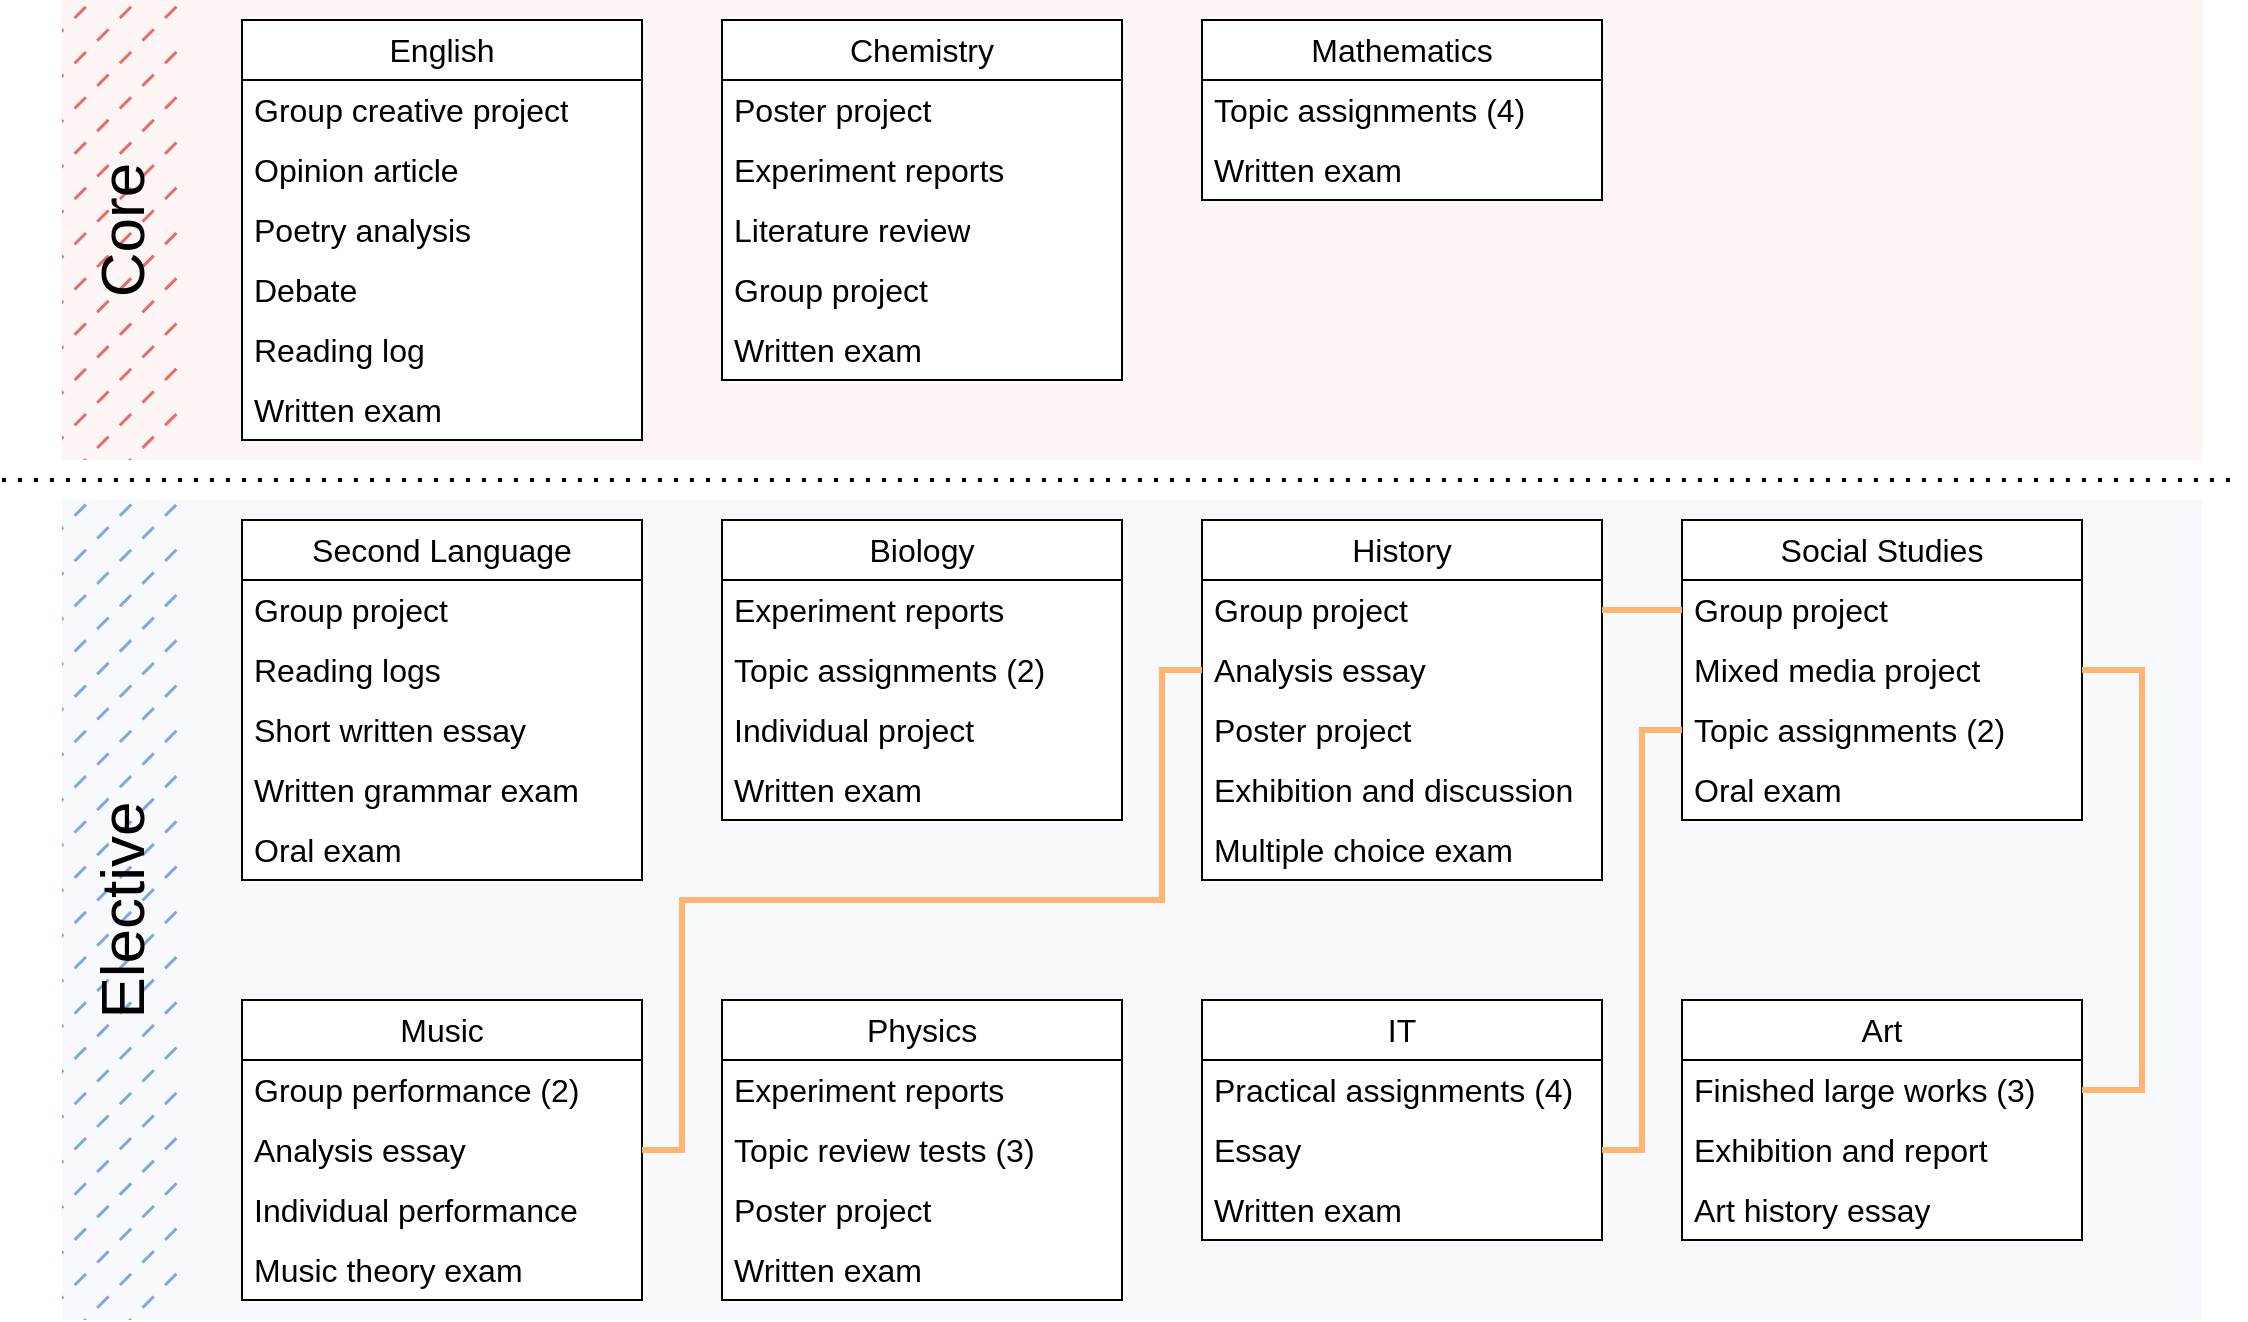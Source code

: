 <mxfile version="20.8.10" type="device" pages="5"><diagram id="XwJIgoTdsF-PKSjvTsZ-" name="Example: assessment tasks"><mxGraphModel dx="2000" dy="844" grid="1" gridSize="10" guides="1" tooltips="1" connect="1" arrows="1" fold="1" page="0" pageScale="1" pageWidth="1169" pageHeight="827" math="0" shadow="0"><root><mxCell id="0"/><mxCell id="1" parent="0"/><mxCell id="2LporRpB07TVFh0ibVBr-65" value="" style="rounded=0;whiteSpace=wrap;html=1;fontSize=16;fillColor=#D4E1F5;strokeColor=none;fillStyle=solid;opacity=20;" vertex="1" parent="1"><mxGeometry x="-410" y="390" width="1070" height="410" as="geometry"/></mxCell><mxCell id="2LporRpB07TVFh0ibVBr-64" value="" style="rounded=0;whiteSpace=wrap;html=1;fontSize=16;fillColor=#F8CECC;strokeColor=none;fillStyle=solid;opacity=20;" vertex="1" parent="1"><mxGeometry x="-410" y="140" width="1070" height="230" as="geometry"/></mxCell><mxCell id="ES5CjUXv_MntDE1wJd_6-9" value="English" style="swimlane;fontStyle=0;childLayout=stackLayout;horizontal=1;startSize=30;horizontalStack=0;resizeParent=1;resizeParentMax=0;resizeLast=0;collapsible=1;marginBottom=0;whiteSpace=wrap;html=1;fontSize=16;swimlaneFillColor=default;" vertex="1" parent="1"><mxGeometry x="-320" y="150" width="200" height="210" as="geometry"/></mxCell><mxCell id="ES5CjUXv_MntDE1wJd_6-10" value="Group creative project" style="text;strokeColor=none;fillColor=none;align=left;verticalAlign=middle;spacingLeft=4;spacingRight=4;overflow=hidden;points=[[0,0.5],[1,0.5]];portConstraint=eastwest;rotatable=0;whiteSpace=wrap;html=1;fontSize=16;" vertex="1" parent="ES5CjUXv_MntDE1wJd_6-9"><mxGeometry y="30" width="200" height="30" as="geometry"/></mxCell><mxCell id="ES5CjUXv_MntDE1wJd_6-11" value="Opinion article" style="text;strokeColor=none;fillColor=none;align=left;verticalAlign=middle;spacingLeft=4;spacingRight=4;overflow=hidden;points=[[0,0.5],[1,0.5]];portConstraint=eastwest;rotatable=0;whiteSpace=wrap;html=1;fontSize=16;" vertex="1" parent="ES5CjUXv_MntDE1wJd_6-9"><mxGeometry y="60" width="200" height="30" as="geometry"/></mxCell><mxCell id="ES5CjUXv_MntDE1wJd_6-13" value="Poetry analysis" style="text;strokeColor=none;fillColor=none;align=left;verticalAlign=middle;spacingLeft=4;spacingRight=4;overflow=hidden;points=[[0,0.5],[1,0.5]];portConstraint=eastwest;rotatable=0;whiteSpace=wrap;html=1;fontSize=16;" vertex="1" parent="ES5CjUXv_MntDE1wJd_6-9"><mxGeometry y="90" width="200" height="30" as="geometry"/></mxCell><mxCell id="ES5CjUXv_MntDE1wJd_6-15" value="Debate" style="text;strokeColor=none;fillColor=none;align=left;verticalAlign=middle;spacingLeft=4;spacingRight=4;overflow=hidden;points=[[0,0.5],[1,0.5]];portConstraint=eastwest;rotatable=0;whiteSpace=wrap;html=1;fontSize=16;" vertex="1" parent="ES5CjUXv_MntDE1wJd_6-9"><mxGeometry y="120" width="200" height="30" as="geometry"/></mxCell><mxCell id="ES5CjUXv_MntDE1wJd_6-14" value="Reading log" style="text;strokeColor=none;fillColor=none;align=left;verticalAlign=middle;spacingLeft=4;spacingRight=4;overflow=hidden;points=[[0,0.5],[1,0.5]];portConstraint=eastwest;rotatable=0;whiteSpace=wrap;html=1;fontSize=16;" vertex="1" parent="ES5CjUXv_MntDE1wJd_6-9"><mxGeometry y="150" width="200" height="30" as="geometry"/></mxCell><mxCell id="2LporRpB07TVFh0ibVBr-7" value="Written exam" style="text;strokeColor=none;fillColor=none;align=left;verticalAlign=middle;spacingLeft=4;spacingRight=4;overflow=hidden;points=[[0,0.5],[1,0.5]];portConstraint=eastwest;rotatable=0;whiteSpace=wrap;html=1;fontSize=16;" vertex="1" parent="ES5CjUXv_MntDE1wJd_6-9"><mxGeometry y="180" width="200" height="30" as="geometry"/></mxCell><mxCell id="2LporRpB07TVFh0ibVBr-1" value="Chemistry" style="swimlane;fontStyle=0;childLayout=stackLayout;horizontal=1;startSize=30;horizontalStack=0;resizeParent=1;resizeParentMax=0;resizeLast=0;collapsible=1;marginBottom=0;whiteSpace=wrap;html=1;fontSize=16;swimlaneFillColor=default;" vertex="1" parent="1"><mxGeometry x="-80" y="150" width="200" height="180" as="geometry"/></mxCell><mxCell id="2LporRpB07TVFh0ibVBr-2" value="Poster project" style="text;strokeColor=none;fillColor=none;align=left;verticalAlign=middle;spacingLeft=4;spacingRight=4;overflow=hidden;points=[[0,0.5],[1,0.5]];portConstraint=eastwest;rotatable=0;whiteSpace=wrap;html=1;fontSize=16;" vertex="1" parent="2LporRpB07TVFh0ibVBr-1"><mxGeometry y="30" width="200" height="30" as="geometry"/></mxCell><mxCell id="2LporRpB07TVFh0ibVBr-3" value="Experiment reports" style="text;strokeColor=none;fillColor=none;align=left;verticalAlign=middle;spacingLeft=4;spacingRight=4;overflow=hidden;points=[[0,0.5],[1,0.5]];portConstraint=eastwest;rotatable=0;whiteSpace=wrap;html=1;fontSize=16;" vertex="1" parent="2LporRpB07TVFh0ibVBr-1"><mxGeometry y="60" width="200" height="30" as="geometry"/></mxCell><mxCell id="2LporRpB07TVFh0ibVBr-4" value="Literature review" style="text;strokeColor=none;fillColor=none;align=left;verticalAlign=middle;spacingLeft=4;spacingRight=4;overflow=hidden;points=[[0,0.5],[1,0.5]];portConstraint=eastwest;rotatable=0;whiteSpace=wrap;html=1;fontSize=16;" vertex="1" parent="2LporRpB07TVFh0ibVBr-1"><mxGeometry y="90" width="200" height="30" as="geometry"/></mxCell><mxCell id="2LporRpB07TVFh0ibVBr-5" value="Group project" style="text;strokeColor=none;fillColor=none;align=left;verticalAlign=middle;spacingLeft=4;spacingRight=4;overflow=hidden;points=[[0,0.5],[1,0.5]];portConstraint=eastwest;rotatable=0;whiteSpace=wrap;html=1;fontSize=16;" vertex="1" parent="2LporRpB07TVFh0ibVBr-1"><mxGeometry y="120" width="200" height="30" as="geometry"/></mxCell><mxCell id="2LporRpB07TVFh0ibVBr-6" value="Written exam" style="text;strokeColor=none;fillColor=none;align=left;verticalAlign=middle;spacingLeft=4;spacingRight=4;overflow=hidden;points=[[0,0.5],[1,0.5]];portConstraint=eastwest;rotatable=0;whiteSpace=wrap;html=1;fontSize=16;" vertex="1" parent="2LporRpB07TVFh0ibVBr-1"><mxGeometry y="150" width="200" height="30" as="geometry"/></mxCell><mxCell id="2LporRpB07TVFh0ibVBr-8" value="Second Language" style="swimlane;fontStyle=0;childLayout=stackLayout;horizontal=1;startSize=30;horizontalStack=0;resizeParent=1;resizeParentMax=0;resizeLast=0;collapsible=1;marginBottom=0;whiteSpace=wrap;html=1;fontSize=16;swimlaneFillColor=default;" vertex="1" parent="1"><mxGeometry x="-320" y="400" width="200" height="180" as="geometry"/></mxCell><mxCell id="2LporRpB07TVFh0ibVBr-9" value="Group project" style="text;strokeColor=none;fillColor=none;align=left;verticalAlign=middle;spacingLeft=4;spacingRight=4;overflow=hidden;points=[[0,0.5],[1,0.5]];portConstraint=eastwest;rotatable=0;whiteSpace=wrap;html=1;fontSize=16;" vertex="1" parent="2LporRpB07TVFh0ibVBr-8"><mxGeometry y="30" width="200" height="30" as="geometry"/></mxCell><mxCell id="2LporRpB07TVFh0ibVBr-10" value="Reading logs" style="text;strokeColor=none;fillColor=none;align=left;verticalAlign=middle;spacingLeft=4;spacingRight=4;overflow=hidden;points=[[0,0.5],[1,0.5]];portConstraint=eastwest;rotatable=0;whiteSpace=wrap;html=1;fontSize=16;" vertex="1" parent="2LporRpB07TVFh0ibVBr-8"><mxGeometry y="60" width="200" height="30" as="geometry"/></mxCell><mxCell id="2LporRpB07TVFh0ibVBr-11" value="Short written essay" style="text;strokeColor=none;fillColor=none;align=left;verticalAlign=middle;spacingLeft=4;spacingRight=4;overflow=hidden;points=[[0,0.5],[1,0.5]];portConstraint=eastwest;rotatable=0;whiteSpace=wrap;html=1;fontSize=16;" vertex="1" parent="2LporRpB07TVFh0ibVBr-8"><mxGeometry y="90" width="200" height="30" as="geometry"/></mxCell><mxCell id="2LporRpB07TVFh0ibVBr-12" value="Written grammar exam" style="text;strokeColor=none;fillColor=none;align=left;verticalAlign=middle;spacingLeft=4;spacingRight=4;overflow=hidden;points=[[0,0.5],[1,0.5]];portConstraint=eastwest;rotatable=0;whiteSpace=wrap;html=1;fontSize=16;" vertex="1" parent="2LporRpB07TVFh0ibVBr-8"><mxGeometry y="120" width="200" height="30" as="geometry"/></mxCell><mxCell id="2LporRpB07TVFh0ibVBr-13" value="Oral exam" style="text;strokeColor=none;fillColor=none;align=left;verticalAlign=middle;spacingLeft=4;spacingRight=4;overflow=hidden;points=[[0,0.5],[1,0.5]];portConstraint=eastwest;rotatable=0;whiteSpace=wrap;html=1;fontSize=16;" vertex="1" parent="2LporRpB07TVFh0ibVBr-8"><mxGeometry y="150" width="200" height="30" as="geometry"/></mxCell><mxCell id="2LporRpB07TVFh0ibVBr-14" value="Mathematics" style="swimlane;fontStyle=0;childLayout=stackLayout;horizontal=1;startSize=30;horizontalStack=0;resizeParent=1;resizeParentMax=0;resizeLast=0;collapsible=1;marginBottom=0;whiteSpace=wrap;html=1;fontSize=16;swimlaneFillColor=default;" vertex="1" parent="1"><mxGeometry x="160" y="150" width="200" height="90" as="geometry"/></mxCell><mxCell id="2LporRpB07TVFh0ibVBr-15" value="Topic assignments (4)" style="text;strokeColor=none;fillColor=none;align=left;verticalAlign=middle;spacingLeft=4;spacingRight=4;overflow=hidden;points=[[0,0.5],[1,0.5]];portConstraint=eastwest;rotatable=0;whiteSpace=wrap;html=1;fontSize=16;" vertex="1" parent="2LporRpB07TVFh0ibVBr-14"><mxGeometry y="30" width="200" height="30" as="geometry"/></mxCell><mxCell id="2LporRpB07TVFh0ibVBr-16" value="Written exam" style="text;strokeColor=none;fillColor=none;align=left;verticalAlign=middle;spacingLeft=4;spacingRight=4;overflow=hidden;points=[[0,0.5],[1,0.5]];portConstraint=eastwest;rotatable=0;whiteSpace=wrap;html=1;fontSize=16;" vertex="1" parent="2LporRpB07TVFh0ibVBr-14"><mxGeometry y="60" width="200" height="30" as="geometry"/></mxCell><mxCell id="2LporRpB07TVFh0ibVBr-20" value="Biology" style="swimlane;fontStyle=0;childLayout=stackLayout;horizontal=1;startSize=30;horizontalStack=0;resizeParent=1;resizeParentMax=0;resizeLast=0;collapsible=1;marginBottom=0;whiteSpace=wrap;html=1;fontSize=16;swimlaneFillColor=default;" vertex="1" parent="1"><mxGeometry x="-80" y="400" width="200" height="150" as="geometry"/></mxCell><mxCell id="2LporRpB07TVFh0ibVBr-21" value="Experiment reports" style="text;strokeColor=none;fillColor=none;align=left;verticalAlign=middle;spacingLeft=4;spacingRight=4;overflow=hidden;points=[[0,0.5],[1,0.5]];portConstraint=eastwest;rotatable=0;whiteSpace=wrap;html=1;fontSize=16;" vertex="1" parent="2LporRpB07TVFh0ibVBr-20"><mxGeometry y="30" width="200" height="30" as="geometry"/></mxCell><mxCell id="2LporRpB07TVFh0ibVBr-22" value="Topic assignments (2)" style="text;strokeColor=none;fillColor=none;align=left;verticalAlign=middle;spacingLeft=4;spacingRight=4;overflow=hidden;points=[[0,0.5],[1,0.5]];portConstraint=eastwest;rotatable=0;whiteSpace=wrap;html=1;fontSize=16;" vertex="1" parent="2LporRpB07TVFh0ibVBr-20"><mxGeometry y="60" width="200" height="30" as="geometry"/></mxCell><mxCell id="2LporRpB07TVFh0ibVBr-29" value="Individual project" style="text;strokeColor=none;fillColor=none;align=left;verticalAlign=middle;spacingLeft=4;spacingRight=4;overflow=hidden;points=[[0,0.5],[1,0.5]];portConstraint=eastwest;rotatable=0;whiteSpace=wrap;html=1;fontSize=16;" vertex="1" parent="2LporRpB07TVFh0ibVBr-20"><mxGeometry y="90" width="200" height="30" as="geometry"/></mxCell><mxCell id="2LporRpB07TVFh0ibVBr-30" value="Written exam" style="text;strokeColor=none;fillColor=none;align=left;verticalAlign=middle;spacingLeft=4;spacingRight=4;overflow=hidden;points=[[0,0.5],[1,0.5]];portConstraint=eastwest;rotatable=0;whiteSpace=wrap;html=1;fontSize=16;" vertex="1" parent="2LporRpB07TVFh0ibVBr-20"><mxGeometry y="120" width="200" height="30" as="geometry"/></mxCell><mxCell id="2LporRpB07TVFh0ibVBr-23" value="History" style="swimlane;fontStyle=0;childLayout=stackLayout;horizontal=1;startSize=30;horizontalStack=0;resizeParent=1;resizeParentMax=0;resizeLast=0;collapsible=1;marginBottom=0;whiteSpace=wrap;html=1;fontSize=16;swimlaneFillColor=default;" vertex="1" parent="1"><mxGeometry x="160" y="400" width="200" height="180" as="geometry"/></mxCell><mxCell id="2LporRpB07TVFh0ibVBr-24" value="Group project" style="text;strokeColor=none;fillColor=none;align=left;verticalAlign=middle;spacingLeft=4;spacingRight=4;overflow=hidden;points=[[0,0.5],[1,0.5]];portConstraint=eastwest;rotatable=0;whiteSpace=wrap;html=1;fontSize=16;" vertex="1" parent="2LporRpB07TVFh0ibVBr-23"><mxGeometry y="30" width="200" height="30" as="geometry"/></mxCell><mxCell id="2LporRpB07TVFh0ibVBr-25" value="Analysis essay" style="text;strokeColor=none;fillColor=none;align=left;verticalAlign=middle;spacingLeft=4;spacingRight=4;overflow=hidden;points=[[0,0.5],[1,0.5]];portConstraint=eastwest;rotatable=0;whiteSpace=wrap;html=1;fontSize=16;" vertex="1" parent="2LporRpB07TVFh0ibVBr-23"><mxGeometry y="60" width="200" height="30" as="geometry"/></mxCell><mxCell id="2LporRpB07TVFh0ibVBr-26" value="Poster project" style="text;strokeColor=none;fillColor=none;align=left;verticalAlign=middle;spacingLeft=4;spacingRight=4;overflow=hidden;points=[[0,0.5],[1,0.5]];portConstraint=eastwest;rotatable=0;whiteSpace=wrap;html=1;fontSize=16;" vertex="1" parent="2LporRpB07TVFh0ibVBr-23"><mxGeometry y="90" width="200" height="30" as="geometry"/></mxCell><mxCell id="2LporRpB07TVFh0ibVBr-27" value="Exhibition and discussion" style="text;strokeColor=none;fillColor=none;align=left;verticalAlign=middle;spacingLeft=4;spacingRight=4;overflow=hidden;points=[[0,0.5],[1,0.5]];portConstraint=eastwest;rotatable=0;whiteSpace=wrap;html=1;fontSize=16;" vertex="1" parent="2LporRpB07TVFh0ibVBr-23"><mxGeometry y="120" width="200" height="30" as="geometry"/></mxCell><mxCell id="2LporRpB07TVFh0ibVBr-28" value="Multiple choice exam" style="text;strokeColor=none;fillColor=none;align=left;verticalAlign=middle;spacingLeft=4;spacingRight=4;overflow=hidden;points=[[0,0.5],[1,0.5]];portConstraint=eastwest;rotatable=0;whiteSpace=wrap;html=1;fontSize=16;" vertex="1" parent="2LporRpB07TVFh0ibVBr-23"><mxGeometry y="150" width="200" height="30" as="geometry"/></mxCell><mxCell id="2LporRpB07TVFh0ibVBr-31" value="Social Studies" style="swimlane;fontStyle=0;childLayout=stackLayout;horizontal=1;startSize=30;horizontalStack=0;resizeParent=1;resizeParentMax=0;resizeLast=0;collapsible=1;marginBottom=0;whiteSpace=wrap;html=1;fontSize=16;swimlaneFillColor=default;" vertex="1" parent="1"><mxGeometry x="400" y="400" width="200" height="150" as="geometry"/></mxCell><mxCell id="2LporRpB07TVFh0ibVBr-32" value="Group project" style="text;strokeColor=none;fillColor=none;align=left;verticalAlign=middle;spacingLeft=4;spacingRight=4;overflow=hidden;points=[[0,0.5],[1,0.5]];portConstraint=eastwest;rotatable=0;whiteSpace=wrap;html=1;fontSize=16;" vertex="1" parent="2LporRpB07TVFh0ibVBr-31"><mxGeometry y="30" width="200" height="30" as="geometry"/></mxCell><mxCell id="2LporRpB07TVFh0ibVBr-33" value="Mixed media project" style="text;strokeColor=none;fillColor=none;align=left;verticalAlign=middle;spacingLeft=4;spacingRight=4;overflow=hidden;points=[[0,0.5],[1,0.5]];portConstraint=eastwest;rotatable=0;whiteSpace=wrap;html=1;fontSize=16;" vertex="1" parent="2LporRpB07TVFh0ibVBr-31"><mxGeometry y="60" width="200" height="30" as="geometry"/></mxCell><mxCell id="2LporRpB07TVFh0ibVBr-34" value="Topic assignments (2)" style="text;strokeColor=none;fillColor=none;align=left;verticalAlign=middle;spacingLeft=4;spacingRight=4;overflow=hidden;points=[[0,0.5],[1,0.5]];portConstraint=eastwest;rotatable=0;whiteSpace=wrap;html=1;fontSize=16;" vertex="1" parent="2LporRpB07TVFh0ibVBr-31"><mxGeometry y="90" width="200" height="30" as="geometry"/></mxCell><mxCell id="2LporRpB07TVFh0ibVBr-35" value="Oral exam" style="text;strokeColor=none;fillColor=none;align=left;verticalAlign=middle;spacingLeft=4;spacingRight=4;overflow=hidden;points=[[0,0.5],[1,0.5]];portConstraint=eastwest;rotatable=0;whiteSpace=wrap;html=1;fontSize=16;" vertex="1" parent="2LporRpB07TVFh0ibVBr-31"><mxGeometry y="120" width="200" height="30" as="geometry"/></mxCell><mxCell id="2LporRpB07TVFh0ibVBr-37" value="" style="endArrow=none;dashed=1;html=1;dashPattern=1 3;strokeWidth=2;rounded=0;fontSize=12;startSize=8;endSize=8;curved=1;" edge="1" parent="1"><mxGeometry width="50" height="50" relative="1" as="geometry"><mxPoint x="-440" y="380" as="sourcePoint"/><mxPoint x="680" y="380" as="targetPoint"/></mxGeometry></mxCell><mxCell id="2LporRpB07TVFh0ibVBr-38" value="Music" style="swimlane;fontStyle=0;childLayout=stackLayout;horizontal=1;startSize=30;horizontalStack=0;resizeParent=1;resizeParentMax=0;resizeLast=0;collapsible=1;marginBottom=0;whiteSpace=wrap;html=1;fontSize=16;swimlaneFillColor=default;" vertex="1" parent="1"><mxGeometry x="-320" y="640" width="200" height="150" as="geometry"/></mxCell><mxCell id="2LporRpB07TVFh0ibVBr-39" value="Group performance (2)" style="text;strokeColor=none;fillColor=none;align=left;verticalAlign=middle;spacingLeft=4;spacingRight=4;overflow=hidden;points=[[0,0.5],[1,0.5]];portConstraint=eastwest;rotatable=0;whiteSpace=wrap;html=1;fontSize=16;" vertex="1" parent="2LporRpB07TVFh0ibVBr-38"><mxGeometry y="30" width="200" height="30" as="geometry"/></mxCell><mxCell id="2LporRpB07TVFh0ibVBr-40" value="Analysis essay" style="text;strokeColor=none;fillColor=none;align=left;verticalAlign=middle;spacingLeft=4;spacingRight=4;overflow=hidden;points=[[0,0.5],[1,0.5]];portConstraint=eastwest;rotatable=0;whiteSpace=wrap;html=1;fontSize=16;" vertex="1" parent="2LporRpB07TVFh0ibVBr-38"><mxGeometry y="60" width="200" height="30" as="geometry"/></mxCell><mxCell id="2LporRpB07TVFh0ibVBr-42" value="Individual performance" style="text;strokeColor=none;fillColor=none;align=left;verticalAlign=middle;spacingLeft=4;spacingRight=4;overflow=hidden;points=[[0,0.5],[1,0.5]];portConstraint=eastwest;rotatable=0;whiteSpace=wrap;html=1;fontSize=16;" vertex="1" parent="2LporRpB07TVFh0ibVBr-38"><mxGeometry y="90" width="200" height="30" as="geometry"/></mxCell><mxCell id="2LporRpB07TVFh0ibVBr-41" value="Music theory exam" style="text;strokeColor=none;fillColor=none;align=left;verticalAlign=middle;spacingLeft=4;spacingRight=4;overflow=hidden;points=[[0,0.5],[1,0.5]];portConstraint=eastwest;rotatable=0;whiteSpace=wrap;html=1;fontSize=16;" vertex="1" parent="2LporRpB07TVFh0ibVBr-38"><mxGeometry y="120" width="200" height="30" as="geometry"/></mxCell><mxCell id="2LporRpB07TVFh0ibVBr-44" value="Physics" style="swimlane;fontStyle=0;childLayout=stackLayout;horizontal=1;startSize=30;horizontalStack=0;resizeParent=1;resizeParentMax=0;resizeLast=0;collapsible=1;marginBottom=0;whiteSpace=wrap;html=1;fontSize=16;swimlaneFillColor=default;" vertex="1" parent="1"><mxGeometry x="-80" y="640" width="200" height="150" as="geometry"/></mxCell><mxCell id="2LporRpB07TVFh0ibVBr-45" value="Experiment reports" style="text;strokeColor=none;fillColor=none;align=left;verticalAlign=middle;spacingLeft=4;spacingRight=4;overflow=hidden;points=[[0,0.5],[1,0.5]];portConstraint=eastwest;rotatable=0;whiteSpace=wrap;html=1;fontSize=16;" vertex="1" parent="2LporRpB07TVFh0ibVBr-44"><mxGeometry y="30" width="200" height="30" as="geometry"/></mxCell><mxCell id="2LporRpB07TVFh0ibVBr-49" value="Topic review tests (3)" style="text;strokeColor=none;fillColor=none;align=left;verticalAlign=middle;spacingLeft=4;spacingRight=4;overflow=hidden;points=[[0,0.5],[1,0.5]];portConstraint=eastwest;rotatable=0;whiteSpace=wrap;html=1;fontSize=16;" vertex="1" parent="2LporRpB07TVFh0ibVBr-44"><mxGeometry y="60" width="200" height="30" as="geometry"/></mxCell><mxCell id="2LporRpB07TVFh0ibVBr-46" value="Poster project" style="text;strokeColor=none;fillColor=none;align=left;verticalAlign=middle;spacingLeft=4;spacingRight=4;overflow=hidden;points=[[0,0.5],[1,0.5]];portConstraint=eastwest;rotatable=0;whiteSpace=wrap;html=1;fontSize=16;" vertex="1" parent="2LporRpB07TVFh0ibVBr-44"><mxGeometry y="90" width="200" height="30" as="geometry"/></mxCell><mxCell id="2LporRpB07TVFh0ibVBr-48" value="Written exam" style="text;strokeColor=none;fillColor=none;align=left;verticalAlign=middle;spacingLeft=4;spacingRight=4;overflow=hidden;points=[[0,0.5],[1,0.5]];portConstraint=eastwest;rotatable=0;whiteSpace=wrap;html=1;fontSize=16;" vertex="1" parent="2LporRpB07TVFh0ibVBr-44"><mxGeometry y="120" width="200" height="30" as="geometry"/></mxCell><mxCell id="2LporRpB07TVFh0ibVBr-50" value="IT" style="swimlane;fontStyle=0;childLayout=stackLayout;horizontal=1;startSize=30;horizontalStack=0;resizeParent=1;resizeParentMax=0;resizeLast=0;collapsible=1;marginBottom=0;whiteSpace=wrap;html=1;fontSize=16;swimlaneFillColor=default;" vertex="1" parent="1"><mxGeometry x="160" y="640" width="200" height="120" as="geometry"/></mxCell><mxCell id="2LporRpB07TVFh0ibVBr-51" value="Practical assignments (4)" style="text;strokeColor=none;fillColor=none;align=left;verticalAlign=middle;spacingLeft=4;spacingRight=4;overflow=hidden;points=[[0,0.5],[1,0.5]];portConstraint=eastwest;rotatable=0;whiteSpace=wrap;html=1;fontSize=16;" vertex="1" parent="2LporRpB07TVFh0ibVBr-50"><mxGeometry y="30" width="200" height="30" as="geometry"/></mxCell><mxCell id="2LporRpB07TVFh0ibVBr-52" value="Essay" style="text;strokeColor=none;fillColor=none;align=left;verticalAlign=middle;spacingLeft=4;spacingRight=4;overflow=hidden;points=[[0,0.5],[1,0.5]];portConstraint=eastwest;rotatable=0;whiteSpace=wrap;html=1;fontSize=16;" vertex="1" parent="2LporRpB07TVFh0ibVBr-50"><mxGeometry y="60" width="200" height="30" as="geometry"/></mxCell><mxCell id="2LporRpB07TVFh0ibVBr-54" value="Written exam" style="text;strokeColor=none;fillColor=none;align=left;verticalAlign=middle;spacingLeft=4;spacingRight=4;overflow=hidden;points=[[0,0.5],[1,0.5]];portConstraint=eastwest;rotatable=0;whiteSpace=wrap;html=1;fontSize=16;" vertex="1" parent="2LporRpB07TVFh0ibVBr-50"><mxGeometry y="90" width="200" height="30" as="geometry"/></mxCell><mxCell id="2LporRpB07TVFh0ibVBr-55" value="Art" style="swimlane;fontStyle=0;childLayout=stackLayout;horizontal=1;startSize=30;horizontalStack=0;resizeParent=1;resizeParentMax=0;resizeLast=0;collapsible=1;marginBottom=0;whiteSpace=wrap;html=1;fontSize=16;swimlaneFillColor=default;" vertex="1" parent="1"><mxGeometry x="400" y="640" width="200" height="120" as="geometry"/></mxCell><mxCell id="2LporRpB07TVFh0ibVBr-56" value="Finished large works (3)" style="text;strokeColor=none;fillColor=none;align=left;verticalAlign=middle;spacingLeft=4;spacingRight=4;overflow=hidden;points=[[0,0.5],[1,0.5]];portConstraint=eastwest;rotatable=0;whiteSpace=wrap;html=1;fontSize=16;" vertex="1" parent="2LporRpB07TVFh0ibVBr-55"><mxGeometry y="30" width="200" height="30" as="geometry"/></mxCell><mxCell id="2LporRpB07TVFh0ibVBr-57" value="Exhibition and report" style="text;strokeColor=none;fillColor=none;align=left;verticalAlign=middle;spacingLeft=4;spacingRight=4;overflow=hidden;points=[[0,0.5],[1,0.5]];portConstraint=eastwest;rotatable=0;whiteSpace=wrap;html=1;fontSize=16;" vertex="1" parent="2LporRpB07TVFh0ibVBr-55"><mxGeometry y="60" width="200" height="30" as="geometry"/></mxCell><mxCell id="2LporRpB07TVFh0ibVBr-58" value="Art history essay" style="text;strokeColor=none;fillColor=none;align=left;verticalAlign=middle;spacingLeft=4;spacingRight=4;overflow=hidden;points=[[0,0.5],[1,0.5]];portConstraint=eastwest;rotatable=0;whiteSpace=wrap;html=1;fontSize=16;" vertex="1" parent="2LporRpB07TVFh0ibVBr-55"><mxGeometry y="90" width="200" height="30" as="geometry"/></mxCell><mxCell id="2LporRpB07TVFh0ibVBr-59" value="Core" style="text;html=1;strokeColor=none;fillColor=#EA6B66;align=center;verticalAlign=middle;whiteSpace=wrap;rounded=1;fontSize=31;horizontal=0;fillStyle=dashed;" vertex="1" parent="1"><mxGeometry x="-410" y="140" width="60" height="230" as="geometry"/></mxCell><mxCell id="2LporRpB07TVFh0ibVBr-60" value="Elective" style="text;html=1;strokeColor=none;fillColor=#7EA6E0;align=center;verticalAlign=middle;whiteSpace=wrap;rounded=1;fontSize=31;horizontal=0;fillStyle=dashed;" vertex="1" parent="1"><mxGeometry x="-410" y="390" width="60" height="410" as="geometry"/></mxCell><mxCell id="2LporRpB07TVFh0ibVBr-73" style="edgeStyle=orthogonalEdgeStyle;rounded=0;orthogonalLoop=1;jettySize=auto;html=1;exitX=1;exitY=0.5;exitDx=0;exitDy=0;entryX=0;entryY=0.5;entryDx=0;entryDy=0;strokeColor=#FFB570;strokeWidth=3;fontSize=12;endArrow=none;endFill=0;startSize=8;endSize=8;elbow=vertical;" edge="1" parent="1" source="2LporRpB07TVFh0ibVBr-40" target="2LporRpB07TVFh0ibVBr-25"><mxGeometry relative="1" as="geometry"><Array as="points"><mxPoint x="-100" y="715"/><mxPoint x="-100" y="590"/><mxPoint x="140" y="590"/><mxPoint x="140" y="475"/></Array></mxGeometry></mxCell><mxCell id="2LporRpB07TVFh0ibVBr-75" style="edgeStyle=orthogonalEdgeStyle;rounded=0;orthogonalLoop=1;jettySize=auto;html=1;exitX=1;exitY=0.5;exitDx=0;exitDy=0;entryX=0;entryY=0.5;entryDx=0;entryDy=0;strokeColor=#FFB570;strokeWidth=3;fontSize=12;endArrow=none;endFill=0;startSize=8;endSize=8;elbow=vertical;" edge="1" parent="1" source="2LporRpB07TVFh0ibVBr-24" target="2LporRpB07TVFh0ibVBr-32"><mxGeometry relative="1" as="geometry"/></mxCell><mxCell id="2LporRpB07TVFh0ibVBr-76" style="edgeStyle=orthogonalEdgeStyle;rounded=0;orthogonalLoop=1;jettySize=auto;html=1;exitX=1;exitY=0.5;exitDx=0;exitDy=0;entryX=1;entryY=0.5;entryDx=0;entryDy=0;strokeColor=#FFB570;strokeWidth=3;fontSize=12;endArrow=none;endFill=0;startSize=8;endSize=8;elbow=vertical;" edge="1" parent="1" source="2LporRpB07TVFh0ibVBr-56" target="2LporRpB07TVFh0ibVBr-33"><mxGeometry relative="1" as="geometry"><Array as="points"><mxPoint x="630" y="685"/><mxPoint x="630" y="475"/></Array></mxGeometry></mxCell><mxCell id="2LporRpB07TVFh0ibVBr-78" style="edgeStyle=orthogonalEdgeStyle;rounded=0;orthogonalLoop=1;jettySize=auto;html=1;exitX=1;exitY=0.5;exitDx=0;exitDy=0;entryX=0;entryY=0.5;entryDx=0;entryDy=0;strokeColor=#FFB570;strokeWidth=3;fontSize=12;endArrow=none;endFill=0;startSize=8;endSize=8;elbow=vertical;" edge="1" parent="1" source="2LporRpB07TVFh0ibVBr-52" target="2LporRpB07TVFh0ibVBr-34"><mxGeometry relative="1" as="geometry"/></mxCell></root></mxGraphModel></diagram><diagram name="Example: event details" id="63Fl_8PEoKm0QG5_bCWK"><mxGraphModel dx="2400" dy="1925" grid="1" gridSize="10" guides="1" tooltips="1" connect="1" arrows="1" fold="1" page="0" pageScale="1" pageWidth="1169" pageHeight="827" math="0" shadow="0"><root><mxCell id="0"/><mxCell id="1" parent="0"/><mxCell id="hXOlM6vNZboWruZR9Ken-31" value="Conference Events - Applications close 30 June" style="rounded=0;whiteSpace=wrap;html=1;fontSize=32;fillColor=#f5f5f5;fontColor=#808080;strokeColor=none;horizontal=1;fontStyle=1;textDirection=ltr;rotation=0;labelPosition=center;verticalLabelPosition=top;align=center;verticalAlign=bottom;spacingBottom=13;" vertex="1" parent="1"><mxGeometry x="-440" y="-520" width="1320" height="890" as="geometry"/></mxCell><mxCell id="hXOlM6vNZboWruZR9Ken-1" value="Exhibition Hall (40)" style="swimlane;fontStyle=0;childLayout=stackLayout;horizontal=1;startSize=30;horizontalStack=0;resizeParent=1;resizeParentMax=0;resizeLast=0;collapsible=1;marginBottom=0;whiteSpace=wrap;html=1;fontSize=16;fillColor=#dae8fc;strokeColor=#6c8ebf;" vertex="1" parent="1"><mxGeometry x="-410" y="-280" width="531" height="250" as="geometry"/></mxCell><mxCell id="hXOlM6vNZboWruZR9Ken-2" value="&lt;b&gt;Area:&lt;/b&gt; 3x3m" style="text;strokeColor=none;fillColor=none;align=left;verticalAlign=middle;spacingLeft=4;spacingRight=4;overflow=hidden;points=[[0,0.5],[1,0.5]];portConstraint=eastwest;rotatable=0;whiteSpace=wrap;html=1;fontSize=16;" vertex="1" parent="hXOlM6vNZboWruZR9Ken-1"><mxGeometry y="30" width="531" height="30" as="geometry"/></mxCell><mxCell id="hXOlM6vNZboWruZR9Ken-4" value="&lt;b&gt;Staffing limit:&lt;/b&gt; 2" style="text;strokeColor=none;fillColor=none;align=left;verticalAlign=middle;spacingLeft=4;spacingRight=4;overflow=hidden;points=[[0,0.5],[1,0.5]];portConstraint=eastwest;rotatable=0;whiteSpace=wrap;html=1;fontSize=16;" vertex="1" parent="hXOlM6vNZboWruZR9Ken-1"><mxGeometry y="60" width="531" height="30" as="geometry"/></mxCell><mxCell id="hXOlM6vNZboWruZR9Ken-3" value="&lt;b&gt;Fittings:&lt;/b&gt; Walls for posters, two tables for display items and discussion." style="text;strokeColor=none;fillColor=none;align=left;verticalAlign=middle;spacingLeft=4;spacingRight=4;overflow=hidden;points=[[0,0.5],[1,0.5]];portConstraint=eastwest;rotatable=0;whiteSpace=wrap;html=1;fontSize=16;" vertex="1" parent="hXOlM6vNZboWruZR9Ken-1"><mxGeometry y="90" width="531" height="30" as="geometry"/></mxCell><mxCell id="jK9VCBhJHJpxdLwy09Lj-9" value="" style="line;strokeWidth=1;fillColor=none;align=left;verticalAlign=middle;spacingTop=-1;spacingLeft=3;spacingRight=3;rotatable=0;labelPosition=right;points=[];portConstraint=eastwest;strokeColor=inherit;fontSize=16;" vertex="1" parent="hXOlM6vNZboWruZR9Ken-1"><mxGeometry y="120" width="531" height="8" as="geometry"/></mxCell><mxCell id="hXOlM6vNZboWruZR9Ken-41" value="&lt;b&gt;Notes:&lt;/b&gt;&lt;br&gt;&lt;ul&gt;&lt;li&gt;Power / network access: please note your requirements in your application.&lt;/li&gt;&lt;li&gt;Computer equipment: Bring your own monitor and computer/laptop.&lt;/li&gt;&lt;li&gt;Setup: The first day of the event, 3 hours before start.&lt;/li&gt;&lt;/ul&gt;" style="text;strokeColor=none;fillColor=none;align=left;verticalAlign=middle;spacingLeft=4;spacingRight=4;overflow=hidden;points=[[0,0.5],[1,0.5]];portConstraint=eastwest;rotatable=0;whiteSpace=wrap;html=1;fontSize=16;" vertex="1" parent="hXOlM6vNZboWruZR9Ken-1"><mxGeometry y="128" width="531" height="122" as="geometry"/></mxCell><mxCell id="hXOlM6vNZboWruZR9Ken-5" value="Panel Discussion (5)" style="swimlane;fontStyle=0;childLayout=stackLayout;horizontal=1;startSize=30;horizontalStack=0;resizeParent=1;resizeParentMax=0;resizeLast=0;collapsible=1;marginBottom=0;whiteSpace=wrap;html=1;fontSize=16;fillColor=#f8cecc;strokeColor=#b85450;" vertex="1" parent="1"><mxGeometry x="319" y="-240" width="531" height="218" as="geometry"/></mxCell><mxCell id="hXOlM6vNZboWruZR9Ken-6" value="&lt;b&gt;Duration:&lt;/b&gt; 60 minutes including audience questions" style="text;strokeColor=none;fillColor=none;align=left;verticalAlign=middle;spacingLeft=4;spacingRight=4;overflow=hidden;points=[[0,0.5],[1,0.5]];portConstraint=eastwest;rotatable=0;whiteSpace=wrap;html=1;fontSize=16;" vertex="1" parent="hXOlM6vNZboWruZR9Ken-5"><mxGeometry y="30" width="531" height="30" as="geometry"/></mxCell><mxCell id="hXOlM6vNZboWruZR9Ken-7" value="&lt;b&gt;Number on panel:&lt;/b&gt; 4-5" style="text;strokeColor=none;fillColor=none;align=left;verticalAlign=middle;spacingLeft=4;spacingRight=4;overflow=hidden;points=[[0,0.5],[1,0.5]];portConstraint=eastwest;rotatable=0;whiteSpace=wrap;html=1;fontSize=16;" vertex="1" parent="hXOlM6vNZboWruZR9Ken-5"><mxGeometry y="60" width="531" height="30" as="geometry"/></mxCell><mxCell id="hXOlM6vNZboWruZR9Ken-8" value="&lt;b&gt;Audience:&lt;/b&gt; 50" style="text;strokeColor=none;fillColor=none;align=left;verticalAlign=middle;spacingLeft=4;spacingRight=4;overflow=hidden;points=[[0,0.5],[1,0.5]];portConstraint=eastwest;rotatable=0;whiteSpace=wrap;html=1;fontSize=16;" vertex="1" parent="hXOlM6vNZboWruZR9Ken-5"><mxGeometry y="90" width="531" height="30" as="geometry"/></mxCell><mxCell id="jK9VCBhJHJpxdLwy09Lj-11" value="" style="line;strokeWidth=1;fillColor=none;align=left;verticalAlign=middle;spacingTop=-1;spacingLeft=3;spacingRight=3;rotatable=0;labelPosition=right;points=[];portConstraint=eastwest;strokeColor=inherit;fontSize=16;" vertex="1" parent="hXOlM6vNZboWruZR9Ken-5"><mxGeometry y="120" width="531" height="8" as="geometry"/></mxCell><mxCell id="hXOlM6vNZboWruZR9Ken-43" value="&lt;b&gt;Notes:&amp;nbsp;&lt;/b&gt;&lt;br&gt;&lt;ul style=&quot;&quot;&gt;&lt;li style=&quot;&quot;&gt;Arrive 15 minutes early for setup and sound check.&lt;/li&gt;&lt;/ul&gt;" style="text;strokeColor=none;fillColor=none;align=left;verticalAlign=middle;spacingLeft=4;spacingRight=4;overflow=hidden;points=[[0,0.5],[1,0.5]];portConstraint=eastwest;rotatable=0;whiteSpace=wrap;html=1;fontSize=16;" vertex="1" parent="hXOlM6vNZboWruZR9Ken-5"><mxGeometry y="128" width="531" height="90" as="geometry"/></mxCell><mxCell id="hXOlM6vNZboWruZR9Ken-9" value="Presentation (20)" style="swimlane;fontStyle=0;childLayout=stackLayout;horizontal=1;startSize=30;horizontalStack=0;resizeParent=1;resizeParentMax=0;resizeLast=0;collapsible=1;marginBottom=0;whiteSpace=wrap;html=1;fontSize=16;fillColor=#fff2cc;strokeColor=#d6b656;" vertex="1" parent="1"><mxGeometry x="319" y="-500" width="530" height="209" as="geometry"/></mxCell><mxCell id="hXOlM6vNZboWruZR9Ken-10" value="&lt;b&gt;Duration:&lt;/b&gt;&amp;nbsp;30-45 minutes" style="text;strokeColor=none;fillColor=none;align=left;verticalAlign=middle;spacingLeft=4;spacingRight=4;overflow=hidden;points=[[0,0.5],[1,0.5]];portConstraint=eastwest;rotatable=0;whiteSpace=wrap;html=1;fontSize=16;" vertex="1" parent="hXOlM6vNZboWruZR9Ken-9"><mxGeometry y="30" width="530" height="30" as="geometry"/></mxCell><mxCell id="hXOlM6vNZboWruZR9Ken-11" value="&lt;b&gt;Number of speakers:&lt;/b&gt; 1-2" style="text;strokeColor=none;fillColor=none;align=left;verticalAlign=middle;spacingLeft=4;spacingRight=4;overflow=hidden;points=[[0,0.5],[1,0.5]];portConstraint=eastwest;rotatable=0;whiteSpace=wrap;html=1;fontSize=16;" vertex="1" parent="hXOlM6vNZboWruZR9Ken-9"><mxGeometry y="60" width="530" height="30" as="geometry"/></mxCell><mxCell id="hXOlM6vNZboWruZR9Ken-12" value="&lt;b&gt;Audience:&lt;/b&gt; 150" style="text;strokeColor=none;fillColor=none;align=left;verticalAlign=middle;spacingLeft=4;spacingRight=4;overflow=hidden;points=[[0,0.5],[1,0.5]];portConstraint=eastwest;rotatable=0;whiteSpace=wrap;html=1;fontSize=16;" vertex="1" parent="hXOlM6vNZboWruZR9Ken-9"><mxGeometry y="90" width="530" height="30" as="geometry"/></mxCell><mxCell id="jK9VCBhJHJpxdLwy09Lj-10" value="" style="line;strokeWidth=1;fillColor=none;align=left;verticalAlign=middle;spacingTop=-1;spacingLeft=3;spacingRight=3;rotatable=0;labelPosition=right;points=[];portConstraint=eastwest;strokeColor=inherit;fontSize=16;" vertex="1" parent="hXOlM6vNZboWruZR9Ken-9"><mxGeometry y="120" width="530" height="8" as="geometry"/></mxCell><mxCell id="hXOlM6vNZboWruZR9Ken-25" value="&lt;b&gt;Notes: &lt;/b&gt;&lt;br&gt;&lt;ul&gt;&lt;li&gt;Arrive 15 minutes early for setup and sound check.&amp;nbsp;&lt;/li&gt;&lt;li&gt;Remain for 30 minutes afterwards in auditorium foyer for questions.&lt;/li&gt;&lt;/ul&gt;" style="text;strokeColor=none;fillColor=none;align=left;verticalAlign=middle;spacingLeft=4;spacingRight=4;overflow=hidden;points=[[0,0.5],[1,0.5]];portConstraint=eastwest;rotatable=0;whiteSpace=wrap;html=1;fontSize=16;" vertex="1" parent="hXOlM6vNZboWruZR9Ken-9"><mxGeometry y="128" width="530" height="81" as="geometry"/></mxCell><mxCell id="hXOlM6vNZboWruZR9Ken-13" value="Vendor Booth (15)" style="swimlane;fontStyle=0;childLayout=stackLayout;horizontal=1;startSize=30;horizontalStack=0;resizeParent=1;resizeParentMax=0;resizeLast=0;collapsible=1;marginBottom=0;whiteSpace=wrap;html=1;fontSize=16;fillColor=#e1d5e7;strokeColor=#9673a6;" vertex="1" parent="1"><mxGeometry x="-410" y="-1" width="532" height="361" as="geometry"/></mxCell><mxCell id="hXOlM6vNZboWruZR9Ken-14" value="&lt;b&gt;Area: &lt;/b&gt;4x5m" style="text;strokeColor=none;fillColor=none;align=left;verticalAlign=middle;spacingLeft=4;spacingRight=4;overflow=hidden;points=[[0,0.5],[1,0.5]];portConstraint=eastwest;rotatable=0;whiteSpace=wrap;html=1;fontSize=16;" vertex="1" parent="hXOlM6vNZboWruZR9Ken-13"><mxGeometry y="30" width="532" height="30" as="geometry"/></mxCell><mxCell id="hXOlM6vNZboWruZR9Ken-16" value="&lt;b&gt;Staffing limit:&lt;/b&gt; 5" style="text;strokeColor=none;fillColor=none;align=left;verticalAlign=middle;spacingLeft=4;spacingRight=4;overflow=hidden;points=[[0,0.5],[1,0.5]];portConstraint=eastwest;rotatable=0;whiteSpace=wrap;html=1;fontSize=16;" vertex="1" parent="hXOlM6vNZboWruZR9Ken-13"><mxGeometry y="60" width="532" height="30" as="geometry"/></mxCell><mxCell id="hXOlM6vNZboWruZR9Ken-15" value="&lt;b&gt;Fittings: &lt;/b&gt;&lt;br&gt;&lt;ul&gt;&lt;li&gt;Shelves for items, locked storage below.&lt;/li&gt;&lt;li&gt;Two tables for display and customer service (optional - removed to make space for your own display furniture).&lt;/li&gt;&lt;li&gt;Card payment system &amp;amp; cash register.&lt;/li&gt;&lt;li&gt;Large monitor for digital posters or video demonstrations.&lt;/li&gt;&lt;li&gt;Power and network access will be supplied.&lt;/li&gt;&lt;/ul&gt;" style="text;strokeColor=none;fillColor=none;align=left;verticalAlign=middle;spacingLeft=4;spacingRight=4;overflow=hidden;points=[[0,0.5],[1,0.5]];portConstraint=eastwest;rotatable=0;whiteSpace=wrap;html=1;fontSize=16;" vertex="1" parent="hXOlM6vNZboWruZR9Ken-13"><mxGeometry y="90" width="532" height="156" as="geometry"/></mxCell><mxCell id="jK9VCBhJHJpxdLwy09Lj-2" value="" style="line;strokeWidth=1;fillColor=none;align=left;verticalAlign=middle;spacingTop=-1;spacingLeft=3;spacingRight=3;rotatable=0;labelPosition=right;points=[];portConstraint=eastwest;strokeColor=inherit;fontSize=16;" vertex="1" parent="hXOlM6vNZboWruZR9Ken-13"><mxGeometry y="246" width="532" height="8" as="geometry"/></mxCell><mxCell id="hXOlM6vNZboWruZR9Ken-44" value="&lt;b&gt;Notes:&lt;br&gt;&lt;/b&gt;&lt;ul&gt;&lt;li&gt;Computer equipment: Bring your own laptop and HDMI cable to connect to the large monitor, if needed.&lt;/li&gt;&lt;li&gt;Setup: The day before the event.&lt;/li&gt;&lt;/ul&gt;" style="text;strokeColor=none;fillColor=none;align=left;verticalAlign=middle;spacingLeft=4;spacingRight=4;overflow=hidden;points=[[0,0.5],[1,0.5]];portConstraint=eastwest;rotatable=0;whiteSpace=wrap;html=1;fontSize=16;" vertex="1" parent="hXOlM6vNZboWruZR9Ken-13"><mxGeometry y="254" width="532" height="107" as="geometry"/></mxCell><mxCell id="hXOlM6vNZboWruZR9Ken-21" value="Workshop (5)" style="swimlane;fontStyle=0;childLayout=stackLayout;horizontal=1;startSize=30;horizontalStack=0;resizeParent=1;resizeParentMax=0;resizeLast=0;collapsible=1;marginBottom=0;whiteSpace=wrap;html=1;fontSize=16;fillColor=#ffe6cc;strokeColor=#d79b00;" vertex="1" parent="1"><mxGeometry x="320" y="20" width="530" height="338" as="geometry"/></mxCell><mxCell id="hXOlM6vNZboWruZR9Ken-22" value="&lt;b&gt;Duration: &lt;/b&gt;1 hour or 3 hours" style="text;strokeColor=none;fillColor=none;align=left;verticalAlign=middle;spacingLeft=4;spacingRight=4;overflow=hidden;points=[[0,0.5],[1,0.5]];portConstraint=eastwest;rotatable=0;whiteSpace=wrap;html=1;fontSize=16;" vertex="1" parent="hXOlM6vNZboWruZR9Ken-21"><mxGeometry y="30" width="530" height="30" as="geometry"/></mxCell><mxCell id="hXOlM6vNZboWruZR9Ken-23" value="&lt;b&gt;Number of leaders:&lt;/b&gt; 1-2" style="text;strokeColor=none;fillColor=none;align=left;verticalAlign=middle;spacingLeft=4;spacingRight=4;overflow=hidden;points=[[0,0.5],[1,0.5]];portConstraint=eastwest;rotatable=0;whiteSpace=wrap;html=1;fontSize=16;" vertex="1" parent="hXOlM6vNZboWruZR9Ken-21"><mxGeometry y="60" width="530" height="30" as="geometry"/></mxCell><mxCell id="hXOlM6vNZboWruZR9Ken-24" value="&lt;b&gt;Participants:&lt;/b&gt; 15" style="text;strokeColor=none;fillColor=none;align=left;verticalAlign=middle;spacingLeft=4;spacingRight=4;overflow=hidden;points=[[0,0.5],[1,0.5]];portConstraint=eastwest;rotatable=0;whiteSpace=wrap;html=1;fontSize=16;" vertex="1" parent="hXOlM6vNZboWruZR9Ken-21"><mxGeometry y="90" width="530" height="30" as="geometry"/></mxCell><mxCell id="hXOlM6vNZboWruZR9Ken-45" value="&lt;b&gt;Fittings:&lt;/b&gt; &lt;br&gt;&lt;ul&gt;&lt;li&gt;Chairs and table space for each participant and workshop leader&lt;/li&gt;&lt;li&gt;Internet-enabled digital whiteboard and connected laptop.&amp;nbsp;&lt;/li&gt;&lt;li&gt;Overhead projector and screen available if required.&lt;/li&gt;&lt;li&gt;Drinks provided in a mid-way break during long workshops.&lt;/li&gt;&lt;/ul&gt;" style="text;strokeColor=none;fillColor=none;align=left;verticalAlign=middle;spacingLeft=4;spacingRight=4;overflow=hidden;points=[[0,0.5],[1,0.5]];portConstraint=eastwest;rotatable=0;whiteSpace=wrap;html=1;fontSize=16;" vertex="1" parent="hXOlM6vNZboWruZR9Ken-21"><mxGeometry y="120" width="530" height="130" as="geometry"/></mxCell><mxCell id="jK9VCBhJHJpxdLwy09Lj-12" value="" style="line;strokeWidth=1;fillColor=none;align=left;verticalAlign=middle;spacingTop=-1;spacingLeft=3;spacingRight=3;rotatable=0;labelPosition=right;points=[];portConstraint=eastwest;strokeColor=inherit;fontSize=16;" vertex="1" parent="hXOlM6vNZboWruZR9Ken-21"><mxGeometry y="250" width="530" height="8" as="geometry"/></mxCell><mxCell id="hXOlM6vNZboWruZR9Ken-30" value="&lt;b&gt;Notes:&lt;/b&gt;&lt;br&gt;&lt;ul&gt;&lt;li&gt;Must provide own workshop materials, both printed and consumable.&lt;/li&gt;&lt;/ul&gt;" style="text;strokeColor=none;fillColor=none;align=left;verticalAlign=middle;spacingLeft=4;spacingRight=4;overflow=hidden;points=[[0,0.5],[1,0.5]];portConstraint=eastwest;rotatable=0;whiteSpace=wrap;html=1;fontSize=16;" vertex="1" parent="hXOlM6vNZboWruZR9Ken-21"><mxGeometry y="258" width="530" height="80" as="geometry"/></mxCell><mxCell id="hXOlM6vNZboWruZR9Ken-37" value="Sponsor (10)" style="swimlane;fontStyle=0;childLayout=stackLayout;horizontal=1;startSize=30;horizontalStack=0;resizeParent=1;resizeParentMax=0;resizeLast=0;collapsible=1;marginBottom=0;whiteSpace=wrap;html=1;fontSize=16;fillColor=#d5e8d4;strokeColor=#82b366;" vertex="1" parent="1"><mxGeometry x="-410" y="-500" width="532" height="178" as="geometry"/></mxCell><mxCell id="hXOlM6vNZboWruZR9Ken-39" value="&lt;b&gt;Vendor/Exhibition:&lt;/b&gt; Preferred location." style="text;strokeColor=none;fillColor=none;align=left;verticalAlign=middle;spacingLeft=4;spacingRight=4;overflow=hidden;points=[[0,0.5],[1,0.5]];portConstraint=eastwest;rotatable=0;whiteSpace=wrap;html=1;fontSize=16;" vertex="1" parent="hXOlM6vNZboWruZR9Ken-37"><mxGeometry y="30" width="532" height="34" as="geometry"/></mxCell><mxCell id="hXOlM6vNZboWruZR9Ken-42" value="&lt;b&gt;Presentation:&lt;/b&gt; Preferred timeslot." style="text;strokeColor=none;fillColor=none;align=left;verticalAlign=middle;spacingLeft=4;spacingRight=4;overflow=hidden;points=[[0,0.5],[1,0.5]];portConstraint=eastwest;rotatable=0;whiteSpace=wrap;html=1;fontSize=16;" vertex="1" parent="hXOlM6vNZboWruZR9Ken-37"><mxGeometry y="64" width="532" height="34" as="geometry"/></mxCell><mxCell id="hXOlM6vNZboWruZR9Ken-40" value="&lt;b&gt;Advertising:&lt;/b&gt; Posters, 5 minute video highlight, featured article." style="text;strokeColor=none;fillColor=none;align=left;verticalAlign=middle;spacingLeft=4;spacingRight=4;overflow=hidden;points=[[0,0.5],[1,0.5]];portConstraint=eastwest;rotatable=0;whiteSpace=wrap;html=1;fontSize=16;" vertex="1" parent="hXOlM6vNZboWruZR9Ken-37"><mxGeometry y="98" width="532" height="31" as="geometry"/></mxCell><mxCell id="hXOlM6vNZboWruZR9Ken-38" value="&lt;b&gt;Logos:&lt;/b&gt; Website, pre-presentation, location event banners, on disposable drink containers." style="text;strokeColor=none;fillColor=none;align=left;verticalAlign=middle;spacingLeft=4;spacingRight=4;overflow=hidden;points=[[0,0.5],[1,0.5]];portConstraint=eastwest;rotatable=0;whiteSpace=wrap;html=1;fontSize=16;" vertex="1" parent="hXOlM6vNZboWruZR9Ken-37"><mxGeometry y="129" width="532" height="49" as="geometry"/></mxCell></root></mxGraphModel></diagram><diagram id="QxX9UIvF6n43oZ6HnBNx" name="Example: process"><mxGraphModel dx="2000" dy="844" grid="1" gridSize="10" guides="1" tooltips="1" connect="1" arrows="1" fold="1" page="0" pageScale="1" pageWidth="1169" pageHeight="827" math="0" shadow="0"><root><mxCell id="0"/><mxCell id="1" parent="0"/><mxCell id="kK7Dx8O5RSM1oxUFZSD2-1" value="Order Received" style="swimlane;fontStyle=0;childLayout=stackLayout;horizontal=1;startSize=30;horizontalStack=0;resizeParent=1;resizeParentMax=0;resizeLast=0;collapsible=1;marginBottom=0;whiteSpace=wrap;html=1;fontSize=16;fillColor=#d5e8d4;strokeColor=#82b366;" vertex="1" parent="1"><mxGeometry x="-730" y="120" width="280" height="426" as="geometry"/></mxCell><mxCell id="u83eH09ST0ULNgj5syV9-6" value="&lt;b&gt;New customer&lt;/b&gt;&lt;br&gt;&lt;ol style=&quot;&quot;&gt;&lt;li style=&quot;&quot;&gt;Upfront payment only.&lt;/li&gt;&lt;li style=&quot;&quot;&gt;Offer catalogue.&lt;/li&gt;&lt;/ol&gt;" style="text;strokeColor=none;fillColor=none;align=left;verticalAlign=top;spacingLeft=4;spacingRight=4;overflow=hidden;rotatable=0;points=[[0,0.5],[1,0.5]];portConstraint=eastwest;fontSize=16;whiteSpace=wrap;html=1;" vertex="1" parent="kK7Dx8O5RSM1oxUFZSD2-1"><mxGeometry y="30" width="280" height="94" as="geometry"/></mxCell><mxCell id="u83eH09ST0ULNgj5syV9-8" value="&lt;b&gt;Existing customer&lt;/b&gt;&lt;br&gt;&lt;ul style=&quot;&quot;&gt;&lt;li style=&quot;&quot;&gt;Charge to account if no outstanding invoices.&lt;/li&gt;&lt;/ul&gt;" style="text;strokeColor=none;fillColor=none;align=left;verticalAlign=top;spacingLeft=4;spacingRight=4;overflow=hidden;rotatable=0;points=[[0,0.5],[1,0.5]];portConstraint=eastwest;fontSize=16;whiteSpace=wrap;html=1;" vertex="1" parent="kK7Dx8O5RSM1oxUFZSD2-1"><mxGeometry y="124" width="280" height="102" as="geometry"/></mxCell><mxCell id="kK7Dx8O5RSM1oxUFZSD2-5" value="Process Order" style="swimlane;fontStyle=0;childLayout=stackLayout;horizontal=1;startSize=30;horizontalStack=0;resizeParent=1;resizeParentMax=0;resizeLast=0;collapsible=1;marginBottom=0;whiteSpace=wrap;html=1;fontSize=16;fillColor=#ffe6cc;strokeColor=#d79b00;" vertex="1" parent="kK7Dx8O5RSM1oxUFZSD2-1"><mxGeometry y="226" width="280" height="200" as="geometry"><mxRectangle y="226" width="280" height="30" as="alternateBounds"/></mxGeometry></mxCell><mxCell id="kK7Dx8O5RSM1oxUFZSD2-6" value="1. Check inventory." style="text;strokeColor=none;fillColor=none;align=left;verticalAlign=middle;spacingLeft=4;spacingRight=4;overflow=hidden;points=[[0,0.5],[1,0.5]];portConstraint=eastwest;rotatable=0;whiteSpace=wrap;html=1;fontSize=16;" vertex="1" parent="kK7Dx8O5RSM1oxUFZSD2-5"><mxGeometry y="30" width="280" height="30" as="geometry"/></mxCell><mxCell id="kK7Dx8O5RSM1oxUFZSD2-7" value="2. Gather items and update inventory." style="text;strokeColor=none;fillColor=none;align=left;verticalAlign=middle;spacingLeft=4;spacingRight=4;overflow=hidden;points=[[0,0.5],[1,0.5]];portConstraint=eastwest;rotatable=0;whiteSpace=wrap;html=1;fontSize=16;" vertex="1" parent="kK7Dx8O5RSM1oxUFZSD2-5"><mxGeometry y="60" width="280" height="30" as="geometry"/></mxCell><mxCell id="kK7Dx8O5RSM1oxUFZSD2-8" value="3. Package items and double check against order.&amp;nbsp;" style="text;strokeColor=none;fillColor=none;align=left;verticalAlign=middle;spacingLeft=4;spacingRight=4;overflow=hidden;points=[[0,0.5],[1,0.5]];portConstraint=eastwest;rotatable=0;whiteSpace=wrap;html=1;fontSize=16;" vertex="1" parent="kK7Dx8O5RSM1oxUFZSD2-5"><mxGeometry y="90" width="280" height="50" as="geometry"/></mxCell><mxCell id="kK7Dx8O5RSM1oxUFZSD2-9" value="4. Purchase postage." style="text;strokeColor=none;fillColor=none;align=left;verticalAlign=middle;spacingLeft=4;spacingRight=4;overflow=hidden;points=[[0,0.5],[1,0.5]];portConstraint=eastwest;rotatable=0;whiteSpace=wrap;html=1;fontSize=16;" vertex="1" parent="kK7Dx8O5RSM1oxUFZSD2-5"><mxGeometry y="140" width="280" height="30" as="geometry"/></mxCell><mxCell id="kK7Dx8O5RSM1oxUFZSD2-10" value="5. Send package and notify customer." style="text;strokeColor=none;fillColor=none;align=left;verticalAlign=middle;spacingLeft=4;spacingRight=4;overflow=hidden;points=[[0,0.5],[1,0.5]];portConstraint=eastwest;rotatable=0;whiteSpace=wrap;html=1;fontSize=16;" vertex="1" parent="kK7Dx8O5RSM1oxUFZSD2-5"><mxGeometry y="170" width="280" height="30" as="geometry"/></mxCell><mxCell id="kK7Dx8O5RSM1oxUFZSD2-18" style="edgeStyle=orthogonalEdgeStyle;rounded=0;orthogonalLoop=1;jettySize=auto;html=1;fontSize=12;startSize=8;endSize=8;entryX=0.5;entryY=0;entryDx=0;entryDy=0;exitX=0.5;exitY=0;exitDx=0;exitDy=0;" edge="1" parent="1" source="kK7Dx8O5RSM1oxUFZSD2-14" target="kK7Dx8O5RSM1oxUFZSD2-16"><mxGeometry relative="1" as="geometry"><Array as="points"><mxPoint x="-40" y="160"/><mxPoint x="-260" y="160"/></Array></mxGeometry></mxCell><mxCell id="kK7Dx8O5RSM1oxUFZSD2-14" value="Order missing items&lt;br&gt;from supplier" style="shape=process;whiteSpace=wrap;html=1;backgroundOutline=1;fontSize=16;fillColor=#dae8fc;strokeColor=#6c8ebf;" vertex="1" parent="1"><mxGeometry x="-140" y="240" width="200" height="60" as="geometry"/></mxCell><mxCell id="kK7Dx8O5RSM1oxUFZSD2-15" style="edgeStyle=orthogonalEdgeStyle;rounded=0;orthogonalLoop=1;jettySize=auto;html=1;exitX=1;exitY=0.5;exitDx=0;exitDy=0;fontSize=12;startSize=8;endSize=8;entryX=0;entryY=0.5;entryDx=0;entryDy=0;" edge="1" parent="1" source="kK7Dx8O5RSM1oxUFZSD2-6" target="kK7Dx8O5RSM1oxUFZSD2-16"><mxGeometry relative="1" as="geometry"/></mxCell><mxCell id="kK7Dx8O5RSM1oxUFZSD2-17" value="Yes" style="edgeStyle=orthogonalEdgeStyle;rounded=0;orthogonalLoop=1;jettySize=auto;html=1;entryX=1;entryY=0.5;entryDx=0;entryDy=0;fontSize=12;startSize=8;endSize=8;exitX=0.5;exitY=1;exitDx=0;exitDy=0;" edge="1" parent="1" source="kK7Dx8O5RSM1oxUFZSD2-16" target="kK7Dx8O5RSM1oxUFZSD2-7"><mxGeometry relative="1" as="geometry"/></mxCell><mxCell id="kK7Dx8O5RSM1oxUFZSD2-19" style="edgeStyle=orthogonalEdgeStyle;rounded=0;orthogonalLoop=1;jettySize=auto;html=1;entryX=0;entryY=0.5;entryDx=0;entryDy=0;fontSize=12;startSize=8;endSize=8;exitX=1;exitY=0.5;exitDx=0;exitDy=0;" edge="1" parent="1" source="kK7Dx8O5RSM1oxUFZSD2-16" target="kK7Dx8O5RSM1oxUFZSD2-14"><mxGeometry relative="1" as="geometry"><Array as="points"/></mxGeometry></mxCell><mxCell id="kK7Dx8O5RSM1oxUFZSD2-20" value="No" style="edgeLabel;html=1;align=center;verticalAlign=middle;resizable=0;points=[];fontSize=13;" vertex="1" connectable="0" parent="kK7Dx8O5RSM1oxUFZSD2-19"><mxGeometry x="-0.738" relative="1" as="geometry"><mxPoint x="1" as="offset"/></mxGeometry></mxCell><mxCell id="kK7Dx8O5RSM1oxUFZSD2-16" value="All items?" style="rhombus;whiteSpace=wrap;html=1;fontSize=16;fillColor=#f8cecc;strokeColor=#b85450;" vertex="1" parent="1"><mxGeometry x="-300" y="230" width="80" height="80" as="geometry"/></mxCell></root></mxGraphModel></diagram><diagram id="THNDUxPMdexTcJJmF9sU" name="Example: business model template"><mxGraphModel dx="1349" dy="1014" grid="1" gridSize="10" guides="1" tooltips="1" connect="1" arrows="1" fold="1" page="0" pageScale="1" pageWidth="1169" pageHeight="827" math="0" shadow="0"><root><mxCell id="0"/><mxCell id="1" parent="0"/><mxCell id="HECEcqCC9HsjGQ0F0yq0-26" value="" style="rounded=0;whiteSpace=wrap;html=1;shadow=0;labelBackgroundColor=none;strokeColor=none;strokeWidth=3;fillColor=#e8edf0;fontSize=60;fontColor=#2F5B7C;align=left;" vertex="1" parent="1"><mxGeometry x="20" y="20" width="2250" height="1598" as="geometry"/></mxCell><mxCell id="HECEcqCC9HsjGQ0F0yq0-27" value="&lt;div style=&quot;font-size: 26px&quot;&gt;&lt;font style=&quot;font-size: 26px&quot;&gt;Customer Relationships&lt;/font&gt;&lt;/div&gt;&lt;div&gt;&lt;br&gt;&lt;/div&gt;&lt;div&gt;What type of relationship does each of our Customer&lt;/div&gt;&lt;div&gt;Segments expect us to establish and maintain with them?&lt;/div&gt;&lt;div&gt;Which ones have we established?&lt;/div&gt;&lt;div&gt;How are they integrated with the rest of our business model?&lt;/div&gt;&lt;div&gt;How costly are they?&lt;/div&gt;&lt;div&gt;&lt;br&gt;&lt;/div&gt;&lt;div style=&quot;font-size: 10px&quot;&gt;&lt;font style=&quot;font-size: 10px&quot;&gt;&lt;b&gt;Examples&lt;/b&gt;&lt;/font&gt;&lt;/div&gt;&lt;div style=&quot;font-size: 10px&quot;&gt;&lt;font style=&quot;font-size: 10px&quot;&gt;Personal assistance&lt;/font&gt;&lt;/div&gt;&lt;div style=&quot;font-size: 10px&quot;&gt;&lt;font style=&quot;font-size: 10px&quot;&gt;Dedicated Personal Assistance&lt;/font&gt;&lt;/div&gt;&lt;div style=&quot;font-size: 10px&quot;&gt;&lt;font style=&quot;font-size: 10px&quot;&gt;Self-Service&lt;/font&gt;&lt;/div&gt;&lt;div style=&quot;font-size: 10px&quot;&gt;&lt;font style=&quot;font-size: 10px&quot;&gt;Automated Services&lt;/font&gt;&lt;/div&gt;&lt;div style=&quot;font-size: 10px&quot;&gt;&lt;font style=&quot;font-size: 10px&quot;&gt;Communities&lt;/font&gt;&lt;/div&gt;&lt;div style=&quot;font-size: 10px&quot;&gt;&lt;font style=&quot;font-size: 10px&quot;&gt;Co-creation&lt;/font&gt;&lt;/div&gt;" style="rounded=0;whiteSpace=wrap;html=1;shadow=0;labelBackgroundColor=none;strokeColor=#e8edf0;strokeWidth=5;fillColor=#ffffff;fontSize=12;fontColor=#2F5B7C;align=left;verticalAlign=top;spacing=30;" vertex="1" parent="1"><mxGeometry x="1360" y="208" width="420" height="450" as="geometry"/></mxCell><mxCell id="HECEcqCC9HsjGQ0F0yq0-28" value="&lt;font&gt;&lt;font style=&quot;font-size: 26px&quot;&gt;Key Partners&lt;/font&gt;&lt;br&gt;&lt;/font&gt;&lt;font style=&quot;font-size: 12px&quot;&gt;&lt;br style=&quot;font-size: 12px&quot;&gt;&lt;font style=&quot;font-size: 12px&quot;&gt;Who are our Key Partners?&lt;br style=&quot;font-size: 12px&quot;&gt;Who are our key suppliers?&lt;br style=&quot;font-size: 12px&quot;&gt;Which Key Resources are we acquiriring from partners?&lt;br style=&quot;font-size: 12px&quot;&gt;&lt;/font&gt;&lt;br style=&quot;font-size: 12px&quot;&gt;&lt;/font&gt;&lt;div style=&quot;font-size: 10px&quot;&gt;&lt;font style=&quot;font-size: 10px&quot;&gt;&lt;b&gt;Motivations for partnerships&lt;/b&gt;&lt;/font&gt;&lt;/div&gt;&lt;div style=&quot;font-size: 10px&quot;&gt;&lt;font style=&quot;font-size: 10px&quot;&gt;Optimization and economy&lt;/font&gt;&lt;/div&gt;&lt;div style=&quot;font-size: 10px&quot;&gt;&lt;font style=&quot;font-size: 10px&quot;&gt;Reduction of risk and uncertainty&lt;/font&gt;&lt;/div&gt;&lt;div style=&quot;font-size: 10px&quot;&gt;&lt;font style=&quot;font-size: 10px&quot;&gt;Acquisition of particular resources and activities&lt;/font&gt;&lt;/div&gt;&lt;div style=&quot;font-size: 12px&quot;&gt;&lt;br style=&quot;font-size: 12px&quot;&gt;&lt;/div&gt;" style="rounded=0;whiteSpace=wrap;html=1;shadow=0;labelBackgroundColor=none;strokeColor=#e8edf0;strokeWidth=5;fillColor=#ffffff;fontSize=12;fontColor=#2F5B7C;align=left;verticalAlign=top;spacing=30;" vertex="1" parent="1"><mxGeometry x="100" y="208" width="420" height="900" as="geometry"/></mxCell><mxCell id="HECEcqCC9HsjGQ0F0yq0-29" value="&lt;font&gt;&lt;font style=&quot;font-size: 26px&quot;&gt;Key Activities&lt;/font&gt;&lt;br style=&quot;font-size: 12px&quot;&gt;&lt;/font&gt;&lt;font&gt;&lt;br style=&quot;font-size: 12px&quot;&gt;&lt;div&gt;What Key Activities do our Value Propositions require?&lt;/div&gt;&lt;div&gt;Our Distribution Channels?&lt;/div&gt;&lt;div&gt;Customer Relationships?&lt;/div&gt;&lt;div&gt;Revenue streams?&lt;/div&gt;&lt;div&gt;&lt;br&gt;&lt;/div&gt;&lt;/font&gt;&lt;div style=&quot;font-size: 10px&quot;&gt;&lt;div&gt;&lt;b&gt;Categories&lt;/b&gt;&lt;/div&gt;&lt;div&gt;Production&lt;/div&gt;&lt;div&gt;Problem Solving&lt;/div&gt;&lt;div&gt;Platform/Network&lt;/div&gt;&lt;/div&gt;&lt;div&gt;&lt;br&gt;&lt;/div&gt;" style="rounded=0;whiteSpace=wrap;html=1;shadow=0;labelBackgroundColor=none;strokeColor=#e8edf0;strokeWidth=5;fillColor=#ffffff;fontSize=12;fontColor=#2F5B7C;align=left;verticalAlign=top;spacing=30;" vertex="1" parent="1"><mxGeometry x="520" y="208" width="420" height="450" as="geometry"/></mxCell><mxCell id="HECEcqCC9HsjGQ0F0yq0-30" value="&lt;div&gt;&lt;font style=&quot;font-size: 26px&quot;&gt;Key Resources&lt;/font&gt;&lt;/div&gt;&lt;div&gt;&lt;br&gt;&lt;/div&gt;&lt;div&gt;What Key Resources do our Value Propositions require?&lt;/div&gt;&lt;div&gt;Our Distribution Channels? Customer Relationships?&lt;/div&gt;&lt;div&gt;Revenue Streams?&lt;/div&gt;&lt;div&gt;&lt;br&gt;&lt;/div&gt;&lt;div style=&quot;font-size: 10px&quot;&gt;&lt;font style=&quot;font-size: 10px&quot;&gt;&lt;b&gt;Types of resources&lt;/b&gt;&lt;/font&gt;&lt;/div&gt;&lt;div style=&quot;font-size: 10px&quot;&gt;&lt;font style=&quot;font-size: 10px&quot;&gt;Physical&lt;/font&gt;&lt;/div&gt;&lt;div style=&quot;font-size: 10px&quot;&gt;&lt;font style=&quot;font-size: 10px&quot;&gt;Intellectual (brand patents, copyrights, data)&lt;/font&gt;&lt;/div&gt;&lt;div style=&quot;font-size: 10px&quot;&gt;&lt;font style=&quot;font-size: 10px&quot;&gt;Human&lt;/font&gt;&lt;/div&gt;&lt;div style=&quot;font-size: 10px&quot;&gt;&lt;font style=&quot;font-size: 10px&quot;&gt;Financial&lt;/font&gt;&lt;/div&gt;" style="rounded=0;whiteSpace=wrap;html=1;shadow=0;labelBackgroundColor=none;strokeColor=#e8edf0;strokeWidth=5;fillColor=#ffffff;fontSize=12;fontColor=#2F5B7C;align=left;verticalAlign=top;spacing=30;" vertex="1" parent="1"><mxGeometry x="520" y="658" width="420" height="450" as="geometry"/></mxCell><mxCell id="HECEcqCC9HsjGQ0F0yq0-31" value="&lt;div style=&quot;font-size: 26px&quot;&gt;&lt;font style=&quot;font-size: 26px&quot;&gt;Value Propositions&lt;/font&gt;&lt;/div&gt;&lt;div&gt;&lt;br&gt;&lt;/div&gt;&lt;div&gt;What value do we deliver to the customer?&lt;/div&gt;&lt;div&gt;Which one of our customer’s problems are we helping to solve?&lt;/div&gt;&lt;div&gt;What bundles of products and services are we offering to each Customer Segment?&lt;/div&gt;&lt;div&gt;Which customer needs are we satisfying?&lt;/div&gt;&lt;div&gt;&lt;br&gt;&lt;/div&gt;&lt;div style=&quot;font-size: 10px&quot;&gt;&lt;font style=&quot;font-size: 10px&quot;&gt;&lt;b&gt;Characteristics&lt;/b&gt;&lt;/font&gt;&lt;/div&gt;&lt;div style=&quot;font-size: 10px&quot;&gt;&lt;font style=&quot;font-size: 10px&quot;&gt;Newness&lt;/font&gt;&lt;/div&gt;&lt;div style=&quot;font-size: 10px&quot;&gt;&lt;font style=&quot;font-size: 10px&quot;&gt;Performance&lt;/font&gt;&lt;/div&gt;&lt;div style=&quot;font-size: 10px&quot;&gt;&lt;font style=&quot;font-size: 10px&quot;&gt;Customization&lt;/font&gt;&lt;/div&gt;&lt;div style=&quot;font-size: 10px&quot;&gt;&lt;font style=&quot;font-size: 10px&quot;&gt;“Getting the Job Done”&lt;/font&gt;&lt;/div&gt;&lt;div style=&quot;font-size: 10px&quot;&gt;&lt;font style=&quot;font-size: 10px&quot;&gt;Design&lt;/font&gt;&lt;/div&gt;&lt;div style=&quot;font-size: 10px&quot;&gt;&lt;font style=&quot;font-size: 10px&quot;&gt;Brand/Status&lt;/font&gt;&lt;/div&gt;&lt;div style=&quot;font-size: 10px&quot;&gt;&lt;font style=&quot;font-size: 10px&quot;&gt;Price&lt;/font&gt;&lt;/div&gt;&lt;div style=&quot;font-size: 10px&quot;&gt;&lt;font style=&quot;font-size: 10px&quot;&gt;Cost Reduction&lt;/font&gt;&lt;/div&gt;&lt;div style=&quot;font-size: 10px&quot;&gt;&lt;font style=&quot;font-size: 10px&quot;&gt;Risk Reduction&lt;/font&gt;&lt;/div&gt;&lt;div style=&quot;font-size: 10px&quot;&gt;&lt;font style=&quot;font-size: 10px&quot;&gt;Accessibility&lt;/font&gt;&lt;/div&gt;&lt;div style=&quot;font-size: 10px&quot;&gt;&lt;font style=&quot;font-size: 10px&quot;&gt;Convenience/Usability&lt;/font&gt;&lt;/div&gt;&lt;div style=&quot;font-size: 10px&quot;&gt;&lt;br&gt;&lt;/div&gt;" style="rounded=0;whiteSpace=wrap;html=1;shadow=0;labelBackgroundColor=none;strokeColor=#e8edf0;strokeWidth=5;fillColor=#ffffff;fontSize=12;fontColor=#2F5B7C;align=left;verticalAlign=top;spacing=30;" vertex="1" parent="1"><mxGeometry x="940" y="208" width="420" height="900" as="geometry"/></mxCell><mxCell id="HECEcqCC9HsjGQ0F0yq0-32" value="&lt;div&gt;&lt;font style=&quot;font-size: 26px&quot;&gt;Customer Segments&lt;/font&gt;&lt;/div&gt;&lt;div&gt;&lt;br&gt;&lt;/div&gt;&lt;div&gt;For whom are we creating value?&lt;/div&gt;&lt;div&gt;Who are our most important customers?&lt;/div&gt;&lt;div&gt;&lt;br&gt;&lt;/div&gt;&lt;div style=&quot;font-size: 10px&quot;&gt;&lt;font style=&quot;font-size: 10px&quot;&gt;Mass Market&lt;/font&gt;&lt;/div&gt;&lt;div style=&quot;font-size: 10px&quot;&gt;&lt;font style=&quot;font-size: 10px&quot;&gt;Niche Market&lt;/font&gt;&lt;/div&gt;&lt;div style=&quot;font-size: 10px&quot;&gt;&lt;font style=&quot;font-size: 10px&quot;&gt;Segmented&lt;/font&gt;&lt;/div&gt;&lt;div style=&quot;font-size: 10px&quot;&gt;&lt;font style=&quot;font-size: 10px&quot;&gt;Diversified&lt;/font&gt;&lt;/div&gt;&lt;div style=&quot;font-size: 10px&quot;&gt;&lt;font style=&quot;font-size: 10px&quot;&gt;Multi-sided Platform&lt;/font&gt;&lt;/div&gt;" style="rounded=0;whiteSpace=wrap;html=1;shadow=0;labelBackgroundColor=none;strokeColor=#e8edf0;strokeWidth=5;fillColor=#ffffff;fontSize=12;fontColor=#2F5B7C;align=left;verticalAlign=top;spacing=30;" vertex="1" parent="1"><mxGeometry x="1780" y="208" width="420" height="900" as="geometry"/></mxCell><mxCell id="HECEcqCC9HsjGQ0F0yq0-33" value="&lt;div&gt;&lt;font style=&quot;font-size: 26px&quot;&gt;Channels&lt;/font&gt;&lt;/div&gt;&lt;div&gt;&lt;br&gt;&lt;/div&gt;&lt;div&gt;Through which Channels do our Customer Segments&lt;/div&gt;&lt;div&gt;want to be reached?&lt;/div&gt;&lt;div&gt;How are we reaching them now?&lt;/div&gt;&lt;div&gt;How are our Channels integrated?&lt;/div&gt;&lt;div&gt;Which ones work best?&lt;/div&gt;&lt;div&gt;Which ones are most cost-efficient?&lt;/div&gt;&lt;div&gt;How are we integrating them with customer routines?&lt;/div&gt;&lt;div&gt;&lt;br&gt;&lt;/div&gt;&lt;div style=&quot;font-size: 10px&quot;&gt;&lt;font style=&quot;font-size: 10px&quot;&gt;&lt;b&gt;Channel phases&lt;/b&gt;&lt;/font&gt;&lt;/div&gt;&lt;div style=&quot;font-size: 10px&quot;&gt;&lt;font style=&quot;font-size: 10px&quot;&gt;1. Awareness&lt;/font&gt;&lt;/div&gt;&lt;div style=&quot;font-size: 10px&quot;&gt;&lt;font style=&quot;font-size: 10px&quot;&gt;&amp;nbsp; &amp;nbsp; How do we raise awareness about our company’s products and services?&lt;/font&gt;&lt;/div&gt;&lt;div style=&quot;font-size: 10px&quot;&gt;&lt;font style=&quot;font-size: 10px&quot;&gt;2. Evaluation&lt;/font&gt;&lt;/div&gt;&lt;div style=&quot;font-size: 10px&quot;&gt;&lt;font style=&quot;font-size: 10px&quot;&gt;&amp;nbsp; &amp;nbsp; How do we help customers evaluate our organization’s Value Proposition?&lt;/font&gt;&lt;/div&gt;&lt;div style=&quot;font-size: 10px&quot;&gt;&lt;font style=&quot;font-size: 10px&quot;&gt;3. Purchase&lt;/font&gt;&lt;/div&gt;&lt;div style=&quot;font-size: 10px&quot;&gt;&lt;font style=&quot;font-size: 10px&quot;&gt;&amp;nbsp; &amp;nbsp; How do we allow customers to purchase specific products and services?&lt;/font&gt;&lt;/div&gt;&lt;div style=&quot;font-size: 10px&quot;&gt;&lt;font style=&quot;font-size: 10px&quot;&gt;4. Delivery&lt;/font&gt;&lt;/div&gt;&lt;div style=&quot;font-size: 10px&quot;&gt;&lt;font style=&quot;font-size: 10px&quot;&gt;&amp;nbsp; &amp;nbsp; How do we deliver a Value Proposition to customers?&lt;/font&gt;&lt;/div&gt;&lt;div style=&quot;font-size: 10px&quot;&gt;&lt;font style=&quot;font-size: 10px&quot;&gt;5. After sales&lt;/font&gt;&lt;/div&gt;&lt;div style=&quot;font-size: 10px&quot;&gt;&lt;font style=&quot;font-size: 10px&quot;&gt;&amp;nbsp; &amp;nbsp; How do we provide post-purchase customer support?&lt;/font&gt;&lt;/div&gt;&lt;div style=&quot;font-size: 10px&quot;&gt;&lt;br&gt;&lt;/div&gt;" style="rounded=0;whiteSpace=wrap;html=1;shadow=0;labelBackgroundColor=none;strokeColor=#e8edf0;strokeWidth=5;fillColor=#ffffff;fontSize=12;fontColor=#2F5B7C;align=left;verticalAlign=top;spacing=30;" vertex="1" parent="1"><mxGeometry x="1360" y="658" width="420" height="450" as="geometry"/></mxCell><mxCell id="HECEcqCC9HsjGQ0F0yq0-34" value="&lt;div style=&quot;font-size: 26px&quot;&gt;&lt;font style=&quot;font-size: 26px&quot;&gt;Cost Structure&lt;/font&gt;&lt;/div&gt;&lt;div&gt;&lt;br&gt;&lt;/div&gt;&lt;div&gt;What are the most important costs inherent in our business model?&lt;/div&gt;&lt;div&gt;Which Key Resources are most expensive?&lt;/div&gt;&lt;div&gt;Which Key Activities are most expensive?&lt;/div&gt;&lt;div&gt;&lt;br&gt;&lt;/div&gt;&lt;div style=&quot;font-size: 10px&quot;&gt;&lt;font style=&quot;font-size: 10px&quot;&gt;&lt;b&gt;Is your business more&lt;/b&gt;&lt;/font&gt;&lt;/div&gt;&lt;div style=&quot;font-size: 10px&quot;&gt;&lt;font style=&quot;font-size: 10px&quot;&gt;Cost Driven (leanest cost structure, low price value proposition, maximum automation, extensive outsourcing)&lt;/font&gt;&lt;/div&gt;&lt;div style=&quot;font-size: 10px&quot;&gt;&lt;font style=&quot;font-size: 10px&quot;&gt;Value Driven ( focused on value creation, premium value proposition)&lt;/font&gt;&lt;/div&gt;&lt;div style=&quot;font-size: 10px&quot;&gt;&lt;font style=&quot;font-size: 10px&quot;&gt;&lt;br&gt;&lt;/font&gt;&lt;/div&gt;&lt;div style=&quot;font-size: 10px&quot;&gt;&lt;font style=&quot;font-size: 10px&quot;&gt;&lt;b&gt;Sample characteristics&lt;/b&gt;&lt;/font&gt;&lt;/div&gt;&lt;div style=&quot;font-size: 10px&quot;&gt;&lt;font style=&quot;font-size: 10px&quot;&gt;Fixed Costs (salaries, rents, utilities)&lt;/font&gt;&lt;/div&gt;&lt;div style=&quot;font-size: 10px&quot;&gt;&lt;font style=&quot;font-size: 10px&quot;&gt;Variable costs&lt;/font&gt;&lt;/div&gt;&lt;div style=&quot;font-size: 10px&quot;&gt;&lt;font style=&quot;font-size: 10px&quot;&gt;Economies of scale&lt;/font&gt;&lt;/div&gt;&lt;div style=&quot;font-size: 10px&quot;&gt;&lt;font style=&quot;font-size: 10px&quot;&gt;Economies of scope&lt;/font&gt;&lt;/div&gt;" style="rounded=0;whiteSpace=wrap;html=1;shadow=0;labelBackgroundColor=none;strokeColor=#e8edf0;strokeWidth=5;fillColor=#ffffff;fontSize=12;fontColor=#2F5B7C;align=left;verticalAlign=top;spacing=30;" vertex="1" parent="1"><mxGeometry x="100" y="1108" width="1050" height="330" as="geometry"/></mxCell><mxCell id="HECEcqCC9HsjGQ0F0yq0-35" value="&lt;div style=&quot;font-size: 26px&quot;&gt;&lt;font style=&quot;font-size: 26px&quot;&gt;Revenue Streams&lt;/font&gt;&lt;/div&gt;&lt;div&gt;&lt;br&gt;&lt;/div&gt;&lt;div&gt;For what value are our customers really willing to pay?&lt;/div&gt;&lt;div&gt;For what do they currently pay?&lt;/div&gt;&lt;div&gt;How are they currently paying?&lt;/div&gt;&lt;div&gt;How would they prefer to pay?&lt;/div&gt;&lt;div&gt;How much does each Revenue Stream contribute to overall revenues?&lt;/div&gt;" style="rounded=0;whiteSpace=wrap;html=1;shadow=0;labelBackgroundColor=none;strokeColor=#e8edf0;strokeWidth=5;fillColor=#ffffff;fontSize=12;fontColor=#2F5B7C;align=left;verticalAlign=top;spacing=30;" vertex="1" parent="1"><mxGeometry x="1150" y="1108" width="1050" height="330" as="geometry"/></mxCell><mxCell id="HECEcqCC9HsjGQ0F0yq0-36" value="The Business Model Canvas&lt;br style=&quot;font-size: 28px;&quot;&gt;" style="text;html=1;resizable=0;points=[];autosize=1;align=left;verticalAlign=top;spacingTop=-4;fontSize=28;fontColor=#2F5B7C;" vertex="1" parent="1"><mxGeometry x="100" y="130" width="380" height="40" as="geometry"/></mxCell><mxCell id="HECEcqCC9HsjGQ0F0yq0-37" value="" style="html=1;verticalLabelPosition=bottom;labelBackgroundColor=#ffffff;verticalAlign=top;shadow=0;dashed=0;strokeWidth=4;shape=mxgraph.ios7.misc.check;strokeColor=#2F5B7C;fillColor=#ffffff;gradientColor=none;fontSize=12;fontColor=#2F5B7C;align=left;" vertex="1" parent="1"><mxGeometry x="900" y="240" width="20" height="16" as="geometry"/></mxCell><mxCell id="HECEcqCC9HsjGQ0F0yq0-38" value="" style="shape=mxgraph.signs.travel.present;html=1;fillColor=#2F5B7C;strokeColor=none;verticalLabelPosition=bottom;verticalAlign=top;align=center;shadow=0;labelBackgroundColor=none;fontSize=12;fontColor=#2F5B7C;" vertex="1" parent="1"><mxGeometry x="1310" y="223" width="31" height="40" as="geometry"/></mxCell><mxCell id="HECEcqCC9HsjGQ0F0yq0-39" value="" style="html=1;verticalLabelPosition=bottom;labelBackgroundColor=#ffffff;verticalAlign=top;strokeWidth=3;strokeColor=none;fillColor=#2F5B7C;shadow=0;dashed=0;shape=mxgraph.ios7.icons.heart;fontSize=12;fontColor=#2F5B7C;align=left;" vertex="1" parent="1"><mxGeometry x="1715.0" y="230" width="41" height="36" as="geometry"/></mxCell><mxCell id="HECEcqCC9HsjGQ0F0yq0-40" value="&lt;div style=&quot;font-size: 10px&quot;&gt;&lt;b&gt;Dynamic pricing&lt;/b&gt;&lt;/div&gt;&lt;div style=&quot;font-size: 10px&quot;&gt;Negotiation( bargaining)&lt;/div&gt;&lt;div style=&quot;font-size: 10px&quot;&gt;Yield Management&lt;/div&gt;&lt;div style=&quot;font-size: 10px&quot;&gt;Real-time-Market&lt;/div&gt;" style="text;html=1;resizable=0;points=[];autosize=1;align=left;verticalAlign=top;spacingTop=-4;fontSize=16;fontColor=#2F5B7C;" vertex="1" parent="1"><mxGeometry x="1504.5" y="1274" width="120" height="50" as="geometry"/></mxCell><mxCell id="HECEcqCC9HsjGQ0F0yq0-41" value="&lt;div style=&quot;font-size: 10px&quot;&gt;&lt;b&gt;Fixed pricing&lt;/b&gt;&lt;/div&gt;&lt;div style=&quot;font-size: 10px&quot;&gt;List Price&lt;/div&gt;&lt;div style=&quot;font-size: 10px&quot;&gt;Product feature dependent&lt;/div&gt;&lt;div style=&quot;font-size: 10px&quot;&gt;Customer segment dependent&lt;/div&gt;&lt;div style=&quot;font-size: 10px&quot;&gt;Volume dependent&lt;/div&gt;" style="text;html=1;resizable=0;points=[];autosize=1;align=left;verticalAlign=top;spacingTop=-4;fontSize=16;fontColor=#2F5B7C;" vertex="1" parent="1"><mxGeometry x="1325.5" y="1274" width="150" height="60" as="geometry"/></mxCell><mxCell id="HECEcqCC9HsjGQ0F0yq0-42" value="&lt;div style=&quot;font-size: 10px&quot;&gt;&lt;b&gt;Types&lt;/b&gt;&lt;/div&gt;&lt;div style=&quot;font-size: 10px&quot;&gt;Asset sale&lt;/div&gt;&lt;div style=&quot;font-size: 10px&quot;&gt;Usage fee&lt;/div&gt;&lt;div style=&quot;font-size: 10px&quot;&gt;Subscription Fees&lt;/div&gt;&lt;div style=&quot;font-size: 10px&quot;&gt;Lending/Renting/Leasing&lt;/div&gt;&lt;div style=&quot;font-size: 10px&quot;&gt;Licensing&lt;/div&gt;&lt;div style=&quot;font-size: 10px&quot;&gt;Brokerage fees&lt;/div&gt;&lt;div style=&quot;font-size: 10px&quot;&gt;Advertising&lt;/div&gt;" style="text;html=1;resizable=0;points=[];autosize=1;align=left;verticalAlign=top;spacingTop=-4;fontSize=16;fontColor=#2F5B7C;" vertex="1" parent="1"><mxGeometry x="1180" y="1274" width="130" height="100" as="geometry"/></mxCell><mxCell id="HECEcqCC9HsjGQ0F0yq0-43" value="" style="shadow=0;dashed=0;html=1;strokeColor=none;labelPosition=center;verticalLabelPosition=bottom;verticalAlign=top;shape=mxgraph.mscae.cloud.data_factory;fillColor=#2F5B7C;labelBackgroundColor=none;fontSize=10;fontColor=#2F5B7C;align=left;" vertex="1" parent="1"><mxGeometry x="870" y="678" width="50" height="50" as="geometry"/></mxCell><mxCell id="HECEcqCC9HsjGQ0F0yq0-44" value="" style="shape=mxgraph.signs.transportation.truck_6;html=1;fillColor=#2F5B7C;strokeColor=none;verticalLabelPosition=bottom;verticalAlign=top;align=center;shadow=0;labelBackgroundColor=none;fontSize=10;fontColor=#2F5B7C;aspect=fixed;" vertex="1" parent="1"><mxGeometry x="1720" y="678" width="40" height="50" as="geometry"/></mxCell><mxCell id="HECEcqCC9HsjGQ0F0yq0-45" value="" style="shape=image;html=1;verticalAlign=top;verticalLabelPosition=bottom;labelBackgroundColor=#ffffff;imageAspect=0;aspect=fixed;image=https://cdn4.iconfinder.com/data/icons/evil-icons-user-interface/64/price-128.png;shadow=0;strokeColor=#e8edf0;strokeWidth=3;fillColor=#2F5B7C;gradientColor=none;fontSize=10;fontColor=#2F5B7C;align=left;" vertex="1" parent="1"><mxGeometry x="1084" y="1128" width="58" height="58" as="geometry"/></mxCell><mxCell id="HECEcqCC9HsjGQ0F0yq0-46" value="" style="dashed=0;html=1;shape=mxgraph.aws3.checklist_cost;fillColor=#2F5B7C;gradientColor=none;shadow=0;labelBackgroundColor=none;strokeColor=none;strokeWidth=3;fontSize=10;fontColor=#2F5B7C;align=left;" vertex="1" parent="1"><mxGeometry x="2106.5" y="1119.5" width="67.5" height="75" as="geometry"/></mxCell><mxCell id="HECEcqCC9HsjGQ0F0yq0-47" value="" style="shadow=0;dashed=0;html=1;strokeColor=none;fillColor=#2F5B7C;labelPosition=center;verticalLabelPosition=bottom;verticalAlign=top;outlineConnect=0;shape=mxgraph.office.concepts.link;labelBackgroundColor=none;fontSize=10;fontColor=#000000;align=left;" vertex="1" parent="1"><mxGeometry x="439" y="229" width="61" height="21" as="geometry"/></mxCell><mxCell id="HECEcqCC9HsjGQ0F0yq0-48" value="" style="group;fontSize=16;" vertex="1" connectable="0" parent="1"><mxGeometry x="2106.5" y="233" width="69" height="50" as="geometry"/></mxCell><mxCell id="HECEcqCC9HsjGQ0F0yq0-49" value="" style="shadow=0;dashed=0;html=1;strokeColor=#FFFFFF;labelPosition=center;verticalLabelPosition=bottom;verticalAlign=top;outlineConnect=0;shape=mxgraph.office.users.user;fillColor=#2F5B7C;labelBackgroundColor=none;fontSize=10;fontColor=#000000;align=left;strokeWidth=2;" vertex="1" parent="HECEcqCC9HsjGQ0F0yq0-48"><mxGeometry x="31" y="-5" width="46" height="50" as="geometry"/></mxCell><mxCell id="HECEcqCC9HsjGQ0F0yq0-50" value="" style="shadow=0;dashed=0;html=1;strokeColor=#FFFFFF;labelPosition=center;verticalLabelPosition=bottom;verticalAlign=top;outlineConnect=0;shape=mxgraph.office.users.user;fillColor=#2F5B7C;labelBackgroundColor=none;fontSize=10;fontColor=#000000;align=left;strokeWidth=2;" vertex="1" parent="HECEcqCC9HsjGQ0F0yq0-48"><mxGeometry width="46" height="50" as="geometry"/></mxCell><mxCell id="HECEcqCC9HsjGQ0F0yq0-51" value="Key Partners" style="swimlane;fontStyle=0;childLayout=stackLayout;horizontal=1;startSize=30;horizontalStack=0;resizeParent=1;resizeParentMax=0;resizeLast=0;collapsible=1;marginBottom=0;whiteSpace=wrap;html=1;fontSize=13;fillColor=#D4E1F5;strokeColor=#6c8ebf;" vertex="1" parent="1"><mxGeometry x="125" y="443" width="370" height="120" as="geometry"><mxRectangle x="-40" y="340" width="120" height="30" as="alternateBounds"/></mxGeometry></mxCell><mxCell id="HECEcqCC9HsjGQ0F0yq0-52" value="Partner 1" style="text;strokeColor=none;fillColor=none;align=left;verticalAlign=middle;spacingLeft=4;spacingRight=4;overflow=hidden;points=[[0,0.5],[1,0.5]];portConstraint=eastwest;rotatable=0;whiteSpace=wrap;html=1;fontSize=13;" vertex="1" parent="HECEcqCC9HsjGQ0F0yq0-51"><mxGeometry y="30" width="370" height="30" as="geometry"/></mxCell><mxCell id="HECEcqCC9HsjGQ0F0yq0-53" value="Partner 2" style="text;strokeColor=none;fillColor=none;align=left;verticalAlign=middle;spacingLeft=4;spacingRight=4;overflow=hidden;points=[[0,0.5],[1,0.5]];portConstraint=eastwest;rotatable=0;whiteSpace=wrap;html=1;fontSize=13;" vertex="1" parent="HECEcqCC9HsjGQ0F0yq0-51"><mxGeometry y="60" width="370" height="30" as="geometry"/></mxCell><mxCell id="HECEcqCC9HsjGQ0F0yq0-54" value="Partner 3" style="text;strokeColor=none;fillColor=none;align=left;verticalAlign=middle;spacingLeft=4;spacingRight=4;overflow=hidden;points=[[0,0.5],[1,0.5]];portConstraint=eastwest;rotatable=0;whiteSpace=wrap;html=1;fontSize=13;" vertex="1" parent="HECEcqCC9HsjGQ0F0yq0-51"><mxGeometry y="90" width="370" height="30" as="geometry"/></mxCell><mxCell id="HECEcqCC9HsjGQ0F0yq0-55" value="Key Suppliers" style="swimlane;fontStyle=0;childLayout=stackLayout;horizontal=1;startSize=30;horizontalStack=0;resizeParent=1;resizeParentMax=0;resizeLast=0;collapsible=1;marginBottom=0;whiteSpace=wrap;html=1;fontSize=13;fillColor=#D4E1F5;strokeColor=#6c8ebf;" vertex="1" parent="1"><mxGeometry x="125" y="601" width="370" height="120" as="geometry"><mxRectangle x="-40" y="340" width="120" height="30" as="alternateBounds"/></mxGeometry></mxCell><mxCell id="HECEcqCC9HsjGQ0F0yq0-56" value="Supplier 1" style="text;strokeColor=none;fillColor=none;align=left;verticalAlign=middle;spacingLeft=4;spacingRight=4;overflow=hidden;points=[[0,0.5],[1,0.5]];portConstraint=eastwest;rotatable=0;whiteSpace=wrap;html=1;fontSize=13;" vertex="1" parent="HECEcqCC9HsjGQ0F0yq0-55"><mxGeometry y="30" width="370" height="30" as="geometry"/></mxCell><mxCell id="HECEcqCC9HsjGQ0F0yq0-57" value="Supplier 2" style="text;strokeColor=none;fillColor=none;align=left;verticalAlign=middle;spacingLeft=4;spacingRight=4;overflow=hidden;points=[[0,0.5],[1,0.5]];portConstraint=eastwest;rotatable=0;whiteSpace=wrap;html=1;fontSize=13;" vertex="1" parent="HECEcqCC9HsjGQ0F0yq0-55"><mxGeometry y="60" width="370" height="30" as="geometry"/></mxCell><mxCell id="HECEcqCC9HsjGQ0F0yq0-58" value="Supplier 3" style="text;strokeColor=none;fillColor=none;align=left;verticalAlign=middle;spacingLeft=4;spacingRight=4;overflow=hidden;points=[[0,0.5],[1,0.5]];portConstraint=eastwest;rotatable=0;whiteSpace=wrap;html=1;fontSize=13;" vertex="1" parent="HECEcqCC9HsjGQ0F0yq0-55"><mxGeometry y="90" width="370" height="30" as="geometry"/></mxCell><mxCell id="HECEcqCC9HsjGQ0F0yq0-59" value="Key Resources" style="swimlane;fontStyle=0;childLayout=stackLayout;horizontal=1;startSize=30;horizontalStack=0;resizeParent=1;resizeParentMax=0;resizeLast=0;collapsible=1;marginBottom=0;whiteSpace=wrap;html=1;fontSize=13;fillColor=#D4E1F5;strokeColor=#6c8ebf;" vertex="1" parent="1"><mxGeometry x="125" y="753" width="370" height="120" as="geometry"><mxRectangle x="-40" y="340" width="120" height="30" as="alternateBounds"/></mxGeometry></mxCell><mxCell id="HECEcqCC9HsjGQ0F0yq0-60" value="Resource 1" style="text;strokeColor=none;fillColor=none;align=left;verticalAlign=middle;spacingLeft=4;spacingRight=4;overflow=hidden;points=[[0,0.5],[1,0.5]];portConstraint=eastwest;rotatable=0;whiteSpace=wrap;html=1;fontSize=13;" vertex="1" parent="HECEcqCC9HsjGQ0F0yq0-59"><mxGeometry y="30" width="370" height="30" as="geometry"/></mxCell><mxCell id="HECEcqCC9HsjGQ0F0yq0-61" value="Resource 2" style="text;strokeColor=none;fillColor=none;align=left;verticalAlign=middle;spacingLeft=4;spacingRight=4;overflow=hidden;points=[[0,0.5],[1,0.5]];portConstraint=eastwest;rotatable=0;whiteSpace=wrap;html=1;fontSize=13;" vertex="1" parent="HECEcqCC9HsjGQ0F0yq0-59"><mxGeometry y="60" width="370" height="30" as="geometry"/></mxCell><mxCell id="HECEcqCC9HsjGQ0F0yq0-62" value="Resource 3" style="text;strokeColor=none;fillColor=none;align=left;verticalAlign=middle;spacingLeft=4;spacingRight=4;overflow=hidden;points=[[0,0.5],[1,0.5]];portConstraint=eastwest;rotatable=0;whiteSpace=wrap;html=1;fontSize=13;" vertex="1" parent="HECEcqCC9HsjGQ0F0yq0-59"><mxGeometry y="90" width="370" height="30" as="geometry"/></mxCell><mxCell id="HECEcqCC9HsjGQ0F0yq0-63" value="Activities" style="swimlane;fontStyle=0;childLayout=stackLayout;horizontal=1;startSize=30;horizontalStack=0;resizeParent=1;resizeParentMax=0;resizeLast=0;collapsible=1;marginBottom=0;whiteSpace=wrap;html=1;fontSize=13;fillColor=#D4E1F5;strokeColor=#6c8ebf;" vertex="1" collapsed="1" parent="1"><mxGeometry x="550" y="430" width="120" height="30" as="geometry"><mxRectangle x="550" y="430" width="370" height="60" as="alternateBounds"/></mxGeometry></mxCell><mxCell id="HECEcqCC9HsjGQ0F0yq0-67" value="Activity 1" style="text;strokeColor=none;fillColor=none;align=left;verticalAlign=middle;spacingLeft=4;spacingRight=4;overflow=hidden;points=[[0,0.5],[1,0.5]];portConstraint=eastwest;rotatable=0;whiteSpace=wrap;html=1;fontSize=13;" vertex="1" parent="HECEcqCC9HsjGQ0F0yq0-63"><mxGeometry y="30" width="370" height="30" as="geometry"/></mxCell><mxCell id="HECEcqCC9HsjGQ0F0yq0-68" value="Distribution Channels" style="swimlane;fontStyle=0;childLayout=stackLayout;horizontal=1;startSize=30;horizontalStack=0;resizeParent=1;resizeParentMax=0;resizeLast=0;collapsible=1;marginBottom=0;whiteSpace=wrap;html=1;fontSize=13;fillColor=#D4E1F5;strokeColor=#6c8ebf;" vertex="1" collapsed="1" parent="1"><mxGeometry x="550" y="480" width="120" height="30" as="geometry"><mxRectangle x="550" y="480" width="370" height="60" as="alternateBounds"/></mxGeometry></mxCell><mxCell id="HECEcqCC9HsjGQ0F0yq0-69" value="Channel 1" style="text;strokeColor=none;fillColor=none;align=left;verticalAlign=middle;spacingLeft=4;spacingRight=4;overflow=hidden;points=[[0,0.5],[1,0.5]];portConstraint=eastwest;rotatable=0;whiteSpace=wrap;html=1;fontSize=13;" vertex="1" parent="HECEcqCC9HsjGQ0F0yq0-68"><mxGeometry y="30" width="370" height="30" as="geometry"/></mxCell><mxCell id="HECEcqCC9HsjGQ0F0yq0-70" value="Customer Relationships" style="swimlane;fontStyle=0;childLayout=stackLayout;horizontal=1;startSize=30;horizontalStack=0;resizeParent=1;resizeParentMax=0;resizeLast=0;collapsible=1;marginBottom=0;whiteSpace=wrap;html=1;fontSize=13;fillColor=#D4E1F5;strokeColor=#6c8ebf;" vertex="1" collapsed="1" parent="1"><mxGeometry x="550" y="530" width="120" height="30" as="geometry"><mxRectangle x="550" y="530" width="370" height="60" as="alternateBounds"/></mxGeometry></mxCell><mxCell id="HECEcqCC9HsjGQ0F0yq0-71" value="Relationships" style="text;strokeColor=none;fillColor=none;align=left;verticalAlign=middle;spacingLeft=4;spacingRight=4;overflow=hidden;points=[[0,0.5],[1,0.5]];portConstraint=eastwest;rotatable=0;whiteSpace=wrap;html=1;fontSize=13;" vertex="1" parent="HECEcqCC9HsjGQ0F0yq0-70"><mxGeometry y="30" width="370" height="30" as="geometry"/></mxCell><mxCell id="HECEcqCC9HsjGQ0F0yq0-72" value="Revenue Streams" style="swimlane;fontStyle=0;childLayout=stackLayout;horizontal=1;startSize=30;horizontalStack=0;resizeParent=1;resizeParentMax=0;resizeLast=0;collapsible=1;marginBottom=0;whiteSpace=wrap;html=1;fontSize=13;fillColor=#D4E1F5;strokeColor=#6c8ebf;" vertex="1" collapsed="1" parent="1"><mxGeometry x="550" y="580" width="120" height="30" as="geometry"><mxRectangle x="550" y="580" width="370" height="60" as="alternateBounds"/></mxGeometry></mxCell><mxCell id="HECEcqCC9HsjGQ0F0yq0-73" value="Revenue stream" style="text;strokeColor=none;fillColor=none;align=left;verticalAlign=middle;spacingLeft=4;spacingRight=4;overflow=hidden;points=[[0,0.5],[1,0.5]];portConstraint=eastwest;rotatable=0;whiteSpace=wrap;html=1;fontSize=13;" vertex="1" parent="HECEcqCC9HsjGQ0F0yq0-72"><mxGeometry y="30" width="370" height="30" as="geometry"/></mxCell><mxCell id="HECEcqCC9HsjGQ0F0yq0-74" value="Human Resource Requirements" style="swimlane;fontStyle=0;childLayout=stackLayout;horizontal=1;startSize=30;horizontalStack=0;resizeParent=1;resizeParentMax=0;resizeLast=0;collapsible=1;marginBottom=0;whiteSpace=wrap;html=1;fontSize=13;fillColor=#D4E1F5;strokeColor=#6c8ebf;" vertex="1" collapsed="1" parent="1"><mxGeometry x="550" y="900" width="120" height="30" as="geometry"><mxRectangle x="550" y="880" width="370" height="60" as="alternateBounds"/></mxGeometry></mxCell><mxCell id="HECEcqCC9HsjGQ0F0yq0-75" value="Human Resource" style="text;strokeColor=none;fillColor=none;align=left;verticalAlign=middle;spacingLeft=4;spacingRight=4;overflow=hidden;points=[[0,0.5],[1,0.5]];portConstraint=eastwest;rotatable=0;whiteSpace=wrap;html=1;fontSize=13;" vertex="1" parent="HECEcqCC9HsjGQ0F0yq0-74"><mxGeometry y="30" width="370" height="30" as="geometry"/></mxCell><mxCell id="HECEcqCC9HsjGQ0F0yq0-76" value="IP Requirements" style="swimlane;fontStyle=0;childLayout=stackLayout;horizontal=1;startSize=30;horizontalStack=0;resizeParent=1;resizeParentMax=0;resizeLast=0;collapsible=1;marginBottom=0;whiteSpace=wrap;html=1;fontSize=13;fillColor=#D4E1F5;strokeColor=#6c8ebf;" vertex="1" parent="1"><mxGeometry x="550" y="950" width="370" height="60" as="geometry"><mxRectangle x="550" y="950" width="120" height="30" as="alternateBounds"/></mxGeometry></mxCell><mxCell id="HECEcqCC9HsjGQ0F0yq0-77" value="IP Resource" style="text;strokeColor=none;fillColor=none;align=left;verticalAlign=middle;spacingLeft=4;spacingRight=4;overflow=hidden;points=[[0,0.5],[1,0.5]];portConstraint=eastwest;rotatable=0;whiteSpace=wrap;html=1;fontSize=13;" vertex="1" parent="HECEcqCC9HsjGQ0F0yq0-76"><mxGeometry y="30" width="370" height="30" as="geometry"/></mxCell><mxCell id="HECEcqCC9HsjGQ0F0yq0-78" value="Financial Requirements" style="swimlane;fontStyle=0;childLayout=stackLayout;horizontal=1;startSize=30;horizontalStack=0;resizeParent=1;resizeParentMax=0;resizeLast=0;collapsible=1;marginBottom=0;whiteSpace=wrap;html=1;fontSize=13;fillColor=#D4E1F5;strokeColor=#6c8ebf;" vertex="1" collapsed="1" parent="1"><mxGeometry x="550" y="1030" width="120" height="30" as="geometry"><mxRectangle x="550" y="1020" width="370" height="60" as="alternateBounds"/></mxGeometry></mxCell><mxCell id="HECEcqCC9HsjGQ0F0yq0-79" value="Finance Resource" style="text;strokeColor=none;fillColor=none;align=left;verticalAlign=middle;spacingLeft=4;spacingRight=4;overflow=hidden;points=[[0,0.5],[1,0.5]];portConstraint=eastwest;rotatable=0;whiteSpace=wrap;html=1;fontSize=13;" vertex="1" parent="HECEcqCC9HsjGQ0F0yq0-78"><mxGeometry y="30" width="370" height="30" as="geometry"/></mxCell><mxCell id="HECEcqCC9HsjGQ0F0yq0-80" style="edgeStyle=orthogonalEdgeStyle;rounded=0;orthogonalLoop=1;jettySize=auto;html=1;exitX=1;exitY=0.5;exitDx=0;exitDy=0;entryX=0;entryY=0.75;entryDx=0;entryDy=0;fontSize=13;startSize=8;endSize=8;" edge="1" parent="1" source="HECEcqCC9HsjGQ0F0yq0-60" target="HECEcqCC9HsjGQ0F0yq0-74"><mxGeometry relative="1" as="geometry"/></mxCell><mxCell id="HECEcqCC9HsjGQ0F0yq0-81" style="edgeStyle=orthogonalEdgeStyle;rounded=0;orthogonalLoop=1;jettySize=auto;html=1;exitX=1;exitY=0.5;exitDx=0;exitDy=0;entryX=0;entryY=0.75;entryDx=0;entryDy=0;fontSize=13;startSize=8;endSize=8;jumpStyle=arc;" edge="1" parent="1" source="HECEcqCC9HsjGQ0F0yq0-54" target="HECEcqCC9HsjGQ0F0yq0-76"><mxGeometry relative="1" as="geometry"><Array as="points"><mxPoint x="510" y="548"/><mxPoint x="510" y="995"/></Array></mxGeometry></mxCell></root></mxGraphModel></diagram><diagram id="PCOg5jIOazNgtL7ZmjI1" name="Page-5"><mxGraphModel dx="1410" dy="962" grid="1" gridSize="10" guides="1" tooltips="1" connect="1" arrows="1" fold="1" page="0" pageScale="1" pageWidth="1169" pageHeight="827" math="0" shadow="0"><root><mxCell id="0"/><mxCell id="1" parent="0"/><mxCell id="7v2gUvibD6C0Rextwl8x-5" value="To do" style="swimlane;fontStyle=0;childLayout=stackLayout;horizontal=1;startSize=30;horizontalStack=0;resizeParent=1;resizeParentMax=0;resizeLast=0;collapsible=1;marginBottom=0;whiteSpace=wrap;html=1;fontSize=16;fillColor=#dae8fc;strokeColor=#6c8ebf;" vertex="1" parent="1"><mxGeometry x="-200" y="-40" width="270" height="210" as="geometry"/></mxCell><mxCell id="7v2gUvibD6C0Rextwl8x-7" value="&lt;strike&gt;Coffee&lt;/strike&gt;" style="text;strokeColor=none;fillColor=none;align=left;verticalAlign=middle;spacingLeft=4;spacingRight=4;overflow=hidden;points=[[0,0.5],[1,0.5]];portConstraint=eastwest;rotatable=0;whiteSpace=wrap;html=1;fontSize=16;" vertex="1" parent="7v2gUvibD6C0Rextwl8x-5"><mxGeometry y="30" width="270" height="30" as="geometry"/></mxCell><mxCell id="7v2gUvibD6C0Rextwl8x-10" value="&lt;strike&gt;Email triage&lt;/strike&gt;" style="text;strokeColor=none;fillColor=none;align=left;verticalAlign=middle;spacingLeft=4;spacingRight=4;overflow=hidden;points=[[0,0.5],[1,0.5]];portConstraint=eastwest;rotatable=0;whiteSpace=wrap;html=1;fontSize=16;" vertex="1" parent="7v2gUvibD6C0Rextwl8x-5"><mxGeometry y="60" width="270" height="30" as="geometry"/></mxCell><mxCell id="7v2gUvibD6C0Rextwl8x-13" value="Call supplier about missing beans" style="text;strokeColor=none;fillColor=none;align=left;verticalAlign=middle;spacingLeft=4;spacingRight=4;overflow=hidden;points=[[0,0.5],[1,0.5]];portConstraint=eastwest;rotatable=0;whiteSpace=wrap;html=1;fontSize=16;" vertex="1" parent="7v2gUvibD6C0Rextwl8x-5"><mxGeometry y="90" width="270" height="30" as="geometry"/></mxCell><mxCell id="7v2gUvibD6C0Rextwl8x-11" value="Midweek meeting" style="text;strokeColor=none;fillColor=none;align=left;verticalAlign=middle;spacingLeft=4;spacingRight=4;overflow=hidden;points=[[0,0.5],[1,0.5]];portConstraint=eastwest;rotatable=0;whiteSpace=wrap;html=1;fontSize=16;" vertex="1" parent="7v2gUvibD6C0Rextwl8x-5"><mxGeometry y="120" width="270" height="30" as="geometry"/></mxCell><mxCell id="7v2gUvibD6C0Rextwl8x-12" value="Find a better machine" style="text;strokeColor=none;fillColor=none;align=left;verticalAlign=middle;spacingLeft=4;spacingRight=4;overflow=hidden;points=[[0,0.5],[1,0.5]];portConstraint=eastwest;rotatable=0;whiteSpace=wrap;html=1;fontSize=16;" vertex="1" parent="7v2gUvibD6C0Rextwl8x-5"><mxGeometry y="150" width="270" height="30" as="geometry"/></mxCell><mxCell id="7v2gUvibD6C0Rextwl8x-38" value="Vacation start" style="text;strokeColor=none;fillColor=none;align=left;verticalAlign=middle;spacingLeft=4;spacingRight=4;overflow=hidden;points=[[0,0.5],[1,0.5]];portConstraint=eastwest;rotatable=0;whiteSpace=wrap;html=1;fontSize=16;" vertex="1" parent="7v2gUvibD6C0Rextwl8x-5"><mxGeometry y="180" width="270" height="30" as="geometry"/></mxCell><mxCell id="7v2gUvibD6C0Rextwl8x-14" value="Vacation" style="swimlane;fontStyle=0;childLayout=stackLayout;horizontal=1;startSize=30;horizontalStack=0;resizeParent=1;resizeParentMax=0;resizeLast=0;collapsible=1;marginBottom=0;whiteSpace=wrap;html=1;fontSize=16;fillColor=#f8cecc;strokeColor=#b85450;" vertex="1" parent="1"><mxGeometry x="120" y="-40" width="270" height="510" as="geometry"/></mxCell><mxCell id="7v2gUvibD6C0Rextwl8x-15" value="Email autoresponder" style="text;strokeColor=none;fillColor=none;align=left;verticalAlign=middle;spacingLeft=4;spacingRight=4;overflow=hidden;points=[[0,0.5],[1,0.5]];portConstraint=eastwest;rotatable=0;whiteSpace=wrap;html=1;fontSize=16;" vertex="1" parent="7v2gUvibD6C0Rextwl8x-14"><mxGeometry y="30" width="270" height="30" as="geometry"/></mxCell><mxCell id="7v2gUvibD6C0Rextwl8x-17" value="&lt;strike&gt;Check passport validity&lt;/strike&gt;" style="text;strokeColor=none;fillColor=none;align=left;verticalAlign=middle;spacingLeft=4;spacingRight=4;overflow=hidden;points=[[0,0.5],[1,0.5]];portConstraint=eastwest;rotatable=0;whiteSpace=wrap;html=1;fontSize=16;" vertex="1" parent="7v2gUvibD6C0Rextwl8x-14"><mxGeometry y="60" width="270" height="30" as="geometry"/></mxCell><mxCell id="7v2gUvibD6C0Rextwl8x-21" value="&lt;strike&gt;Research destinations &amp;amp; decide&lt;/strike&gt;" style="text;strokeColor=none;fillColor=none;align=left;verticalAlign=middle;spacingLeft=4;spacingRight=4;overflow=hidden;points=[[0,0.5],[1,0.5]];portConstraint=eastwest;rotatable=0;whiteSpace=wrap;html=1;fontSize=16;" vertex="1" parent="7v2gUvibD6C0Rextwl8x-14"><mxGeometry y="90" width="270" height="30" as="geometry"/></mxCell><mxCell id="7v2gUvibD6C0Rextwl8x-16" value="&lt;strike&gt;Apply for leave&lt;/strike&gt;" style="text;strokeColor=none;fillColor=none;align=left;verticalAlign=middle;spacingLeft=4;spacingRight=4;overflow=hidden;points=[[0,0.5],[1,0.5]];portConstraint=eastwest;rotatable=0;whiteSpace=wrap;html=1;fontSize=16;" vertex="1" parent="7v2gUvibD6C0Rextwl8x-14"><mxGeometry y="120" width="270" height="30" as="geometry"/></mxCell><mxCell id="7v2gUvibD6C0Rextwl8x-18" value="&lt;strike&gt;Book flights&lt;/strike&gt;" style="text;strokeColor=none;fillColor=none;align=left;verticalAlign=middle;spacingLeft=4;spacingRight=4;overflow=hidden;points=[[0,0.5],[1,0.5]];portConstraint=eastwest;rotatable=0;whiteSpace=wrap;html=1;fontSize=16;" vertex="1" parent="7v2gUvibD6C0Rextwl8x-14"><mxGeometry y="150" width="270" height="30" as="geometry"/></mxCell><mxCell id="7v2gUvibD6C0Rextwl8x-19" value="&lt;strike&gt;Book hotel&lt;/strike&gt;" style="text;strokeColor=none;fillColor=none;align=left;verticalAlign=middle;spacingLeft=4;spacingRight=4;overflow=hidden;points=[[0,0.5],[1,0.5]];portConstraint=eastwest;rotatable=0;whiteSpace=wrap;html=1;fontSize=16;" vertex="1" parent="7v2gUvibD6C0Rextwl8x-14"><mxGeometry y="180" width="270" height="30" as="geometry"/></mxCell><mxCell id="7v2gUvibD6C0Rextwl8x-33" value="&lt;strike&gt;Health insurance needed?&lt;/strike&gt;" style="text;strokeColor=none;fillColor=none;align=left;verticalAlign=middle;spacingLeft=4;spacingRight=4;overflow=hidden;points=[[0,0.5],[1,0.5]];portConstraint=eastwest;rotatable=0;whiteSpace=wrap;html=1;fontSize=16;" vertex="1" parent="7v2gUvibD6C0Rextwl8x-14"><mxGeometry y="210" width="270" height="30" as="geometry"/></mxCell><mxCell id="7v2gUvibD6C0Rextwl8x-23" value="Packing list" style="swimlane;fontStyle=0;childLayout=stackLayout;horizontal=1;startSize=30;horizontalStack=0;resizeParent=1;resizeParentMax=0;resizeLast=0;collapsible=1;marginBottom=0;whiteSpace=wrap;html=1;fontSize=16;fillColor=#d5e8d4;strokeColor=#82b366;" vertex="1" parent="7v2gUvibD6C0Rextwl8x-14"><mxGeometry y="240" width="270" height="270" as="geometry"><mxRectangle y="240" width="270" height="30" as="alternateBounds"/></mxGeometry></mxCell><mxCell id="7v2gUvibD6C0Rextwl8x-31" value="Tickets" style="text;strokeColor=none;fillColor=none;align=left;verticalAlign=middle;spacingLeft=4;spacingRight=4;overflow=hidden;points=[[0,0.5],[1,0.5]];portConstraint=eastwest;rotatable=0;whiteSpace=wrap;html=1;fontSize=16;" vertex="1" parent="7v2gUvibD6C0Rextwl8x-23"><mxGeometry y="30" width="270" height="30" as="geometry"/></mxCell><mxCell id="7v2gUvibD6C0Rextwl8x-32" value="Passports" style="text;strokeColor=none;fillColor=none;align=left;verticalAlign=middle;spacingLeft=4;spacingRight=4;overflow=hidden;points=[[0,0.5],[1,0.5]];portConstraint=eastwest;rotatable=0;whiteSpace=wrap;html=1;fontSize=16;" vertex="1" parent="7v2gUvibD6C0Rextwl8x-23"><mxGeometry y="60" width="270" height="30" as="geometry"/></mxCell><mxCell id="7v2gUvibD6C0Rextwl8x-24" value="Camera" style="text;strokeColor=none;fillColor=none;align=left;verticalAlign=middle;spacingLeft=4;spacingRight=4;overflow=hidden;points=[[0,0.5],[1,0.5]];portConstraint=eastwest;rotatable=0;whiteSpace=wrap;html=1;fontSize=16;" vertex="1" parent="7v2gUvibD6C0Rextwl8x-23"><mxGeometry y="90" width="270" height="30" as="geometry"/></mxCell><mxCell id="7v2gUvibD6C0Rextwl8x-25" value="Cables" style="text;strokeColor=none;fillColor=none;align=left;verticalAlign=middle;spacingLeft=4;spacingRight=4;overflow=hidden;points=[[0,0.5],[1,0.5]];portConstraint=eastwest;rotatable=0;whiteSpace=wrap;html=1;fontSize=16;" vertex="1" parent="7v2gUvibD6C0Rextwl8x-23"><mxGeometry y="120" width="270" height="30" as="geometry"/></mxCell><mxCell id="7v2gUvibD6C0Rextwl8x-30" value="Chargers &amp;amp; plug adapters" style="text;strokeColor=none;fillColor=none;align=left;verticalAlign=middle;spacingLeft=4;spacingRight=4;overflow=hidden;points=[[0,0.5],[1,0.5]];portConstraint=eastwest;rotatable=0;whiteSpace=wrap;html=1;fontSize=16;" vertex="1" parent="7v2gUvibD6C0Rextwl8x-23"><mxGeometry y="150" width="270" height="30" as="geometry"/></mxCell><mxCell id="7v2gUvibD6C0Rextwl8x-26" value="Toiletries?" style="text;strokeColor=none;fillColor=none;align=left;verticalAlign=middle;spacingLeft=4;spacingRight=4;overflow=hidden;points=[[0,0.5],[1,0.5]];portConstraint=eastwest;rotatable=0;whiteSpace=wrap;html=1;fontSize=16;" vertex="1" parent="7v2gUvibD6C0Rextwl8x-23"><mxGeometry y="180" width="270" height="30" as="geometry"/></mxCell><mxCell id="7v2gUvibD6C0Rextwl8x-27" value="Clothing" style="text;strokeColor=none;fillColor=none;align=left;verticalAlign=middle;spacingLeft=4;spacingRight=4;overflow=hidden;points=[[0,0.5],[1,0.5]];portConstraint=eastwest;rotatable=0;whiteSpace=wrap;html=1;fontSize=16;" vertex="1" parent="7v2gUvibD6C0Rextwl8x-23"><mxGeometry y="210" width="270" height="30" as="geometry"/></mxCell><mxCell id="7v2gUvibD6C0Rextwl8x-28" value="Hiking boots" style="text;strokeColor=none;fillColor=none;align=left;verticalAlign=middle;spacingLeft=4;spacingRight=4;overflow=hidden;points=[[0,0.5],[1,0.5]];portConstraint=eastwest;rotatable=0;whiteSpace=wrap;html=1;fontSize=16;" vertex="1" parent="7v2gUvibD6C0Rextwl8x-23"><mxGeometry y="240" width="270" height="30" as="geometry"/></mxCell><mxCell id="7v2gUvibD6C0Rextwl8x-34" value="For the pet sitter" style="swimlane;fontStyle=0;childLayout=stackLayout;horizontal=1;startSize=30;horizontalStack=0;resizeParent=1;resizeParentMax=0;resizeLast=0;collapsible=1;marginBottom=0;whiteSpace=wrap;html=1;fontSize=16;fillColor=#ffe6cc;strokeColor=#d79b00;" vertex="1" parent="1"><mxGeometry x="440" y="-40" width="320" height="500" as="geometry"/></mxCell><mxCell id="7v2gUvibD6C0Rextwl8x-35" value="&lt;b&gt;Food storage: &lt;/b&gt;Top left cupboard" style="text;strokeColor=none;fillColor=none;align=left;verticalAlign=middle;spacingLeft=4;spacingRight=4;overflow=hidden;points=[[0,0.5],[1,0.5]];portConstraint=eastwest;rotatable=0;whiteSpace=wrap;html=1;fontSize=16;" vertex="1" parent="7v2gUvibD6C0Rextwl8x-34"><mxGeometry y="30" width="320" height="30" as="geometry"/></mxCell><mxCell id="7v2gUvibD6C0Rextwl8x-36" value="&lt;b&gt;Meals: &lt;/b&gt;&lt;br&gt;&lt;ul&gt;&lt;li&gt;One sachet shared in the morning with fresh water &lt;/li&gt;&lt;li&gt;One can shared at night.&lt;/li&gt;&lt;/ul&gt;" style="text;strokeColor=none;fillColor=none;align=left;verticalAlign=middle;spacingLeft=4;spacingRight=4;overflow=hidden;points=[[0,0.5],[1,0.5]];portConstraint=eastwest;rotatable=0;whiteSpace=wrap;html=1;fontSize=16;" vertex="1" parent="7v2gUvibD6C0Rextwl8x-34"><mxGeometry y="60" width="320" height="120" as="geometry"/></mxCell><mxCell id="7v2gUvibD6C0Rextwl8x-37" value="Toilet scoop daily, full change on Sundays." style="text;strokeColor=none;fillColor=none;align=left;verticalAlign=middle;spacingLeft=4;spacingRight=4;overflow=hidden;points=[[0,0.5],[1,0.5]];portConstraint=eastwest;rotatable=0;whiteSpace=wrap;html=1;fontSize=16;" vertex="1" parent="7v2gUvibD6C0Rextwl8x-34"><mxGeometry y="180" width="320" height="60" as="geometry"/></mxCell><mxCell id="7v2gUvibD6C0Rextwl8x-41" value="&lt;b&gt;Notes:&lt;/b&gt;&lt;br&gt;&lt;ul&gt;&lt;li&gt;Blackie is very needy, and will sleep on you at night if you leave the bedroom door open.&lt;/li&gt;&lt;li&gt;They can go outside during the day if they ask, but keep them inside overnight.&lt;/li&gt;&lt;/ul&gt;" style="text;strokeColor=none;fillColor=none;align=left;verticalAlign=middle;spacingLeft=4;spacingRight=4;overflow=hidden;points=[[0,0.5],[1,0.5]];portConstraint=eastwest;rotatable=0;whiteSpace=wrap;html=1;fontSize=16;" vertex="1" parent="7v2gUvibD6C0Rextwl8x-34"><mxGeometry y="240" width="320" height="200" as="geometry"/></mxCell><mxCell id="7v2gUvibD6C0Rextwl8x-40" value="&lt;b&gt;Vet contact details:&lt;/b&gt;" style="text;strokeColor=none;fillColor=none;align=left;verticalAlign=middle;spacingLeft=4;spacingRight=4;overflow=hidden;points=[[0,0.5],[1,0.5]];portConstraint=eastwest;rotatable=0;whiteSpace=wrap;html=1;fontSize=16;" vertex="1" parent="7v2gUvibD6C0Rextwl8x-34"><mxGeometry y="440" width="320" height="60" as="geometry"/></mxCell><mxCell id="7v2gUvibD6C0Rextwl8x-39" value="" style="verticalLabelPosition=bottom;verticalAlign=top;html=1;shape=mxgraph.basic.tick;fontSize=16;fillColor=#d5e8d4;strokeColor=#82b366;" vertex="1" parent="1"><mxGeometry x="318" y="176" width="10" height="20" as="geometry"/></mxCell></root></mxGraphModel></diagram></mxfile>